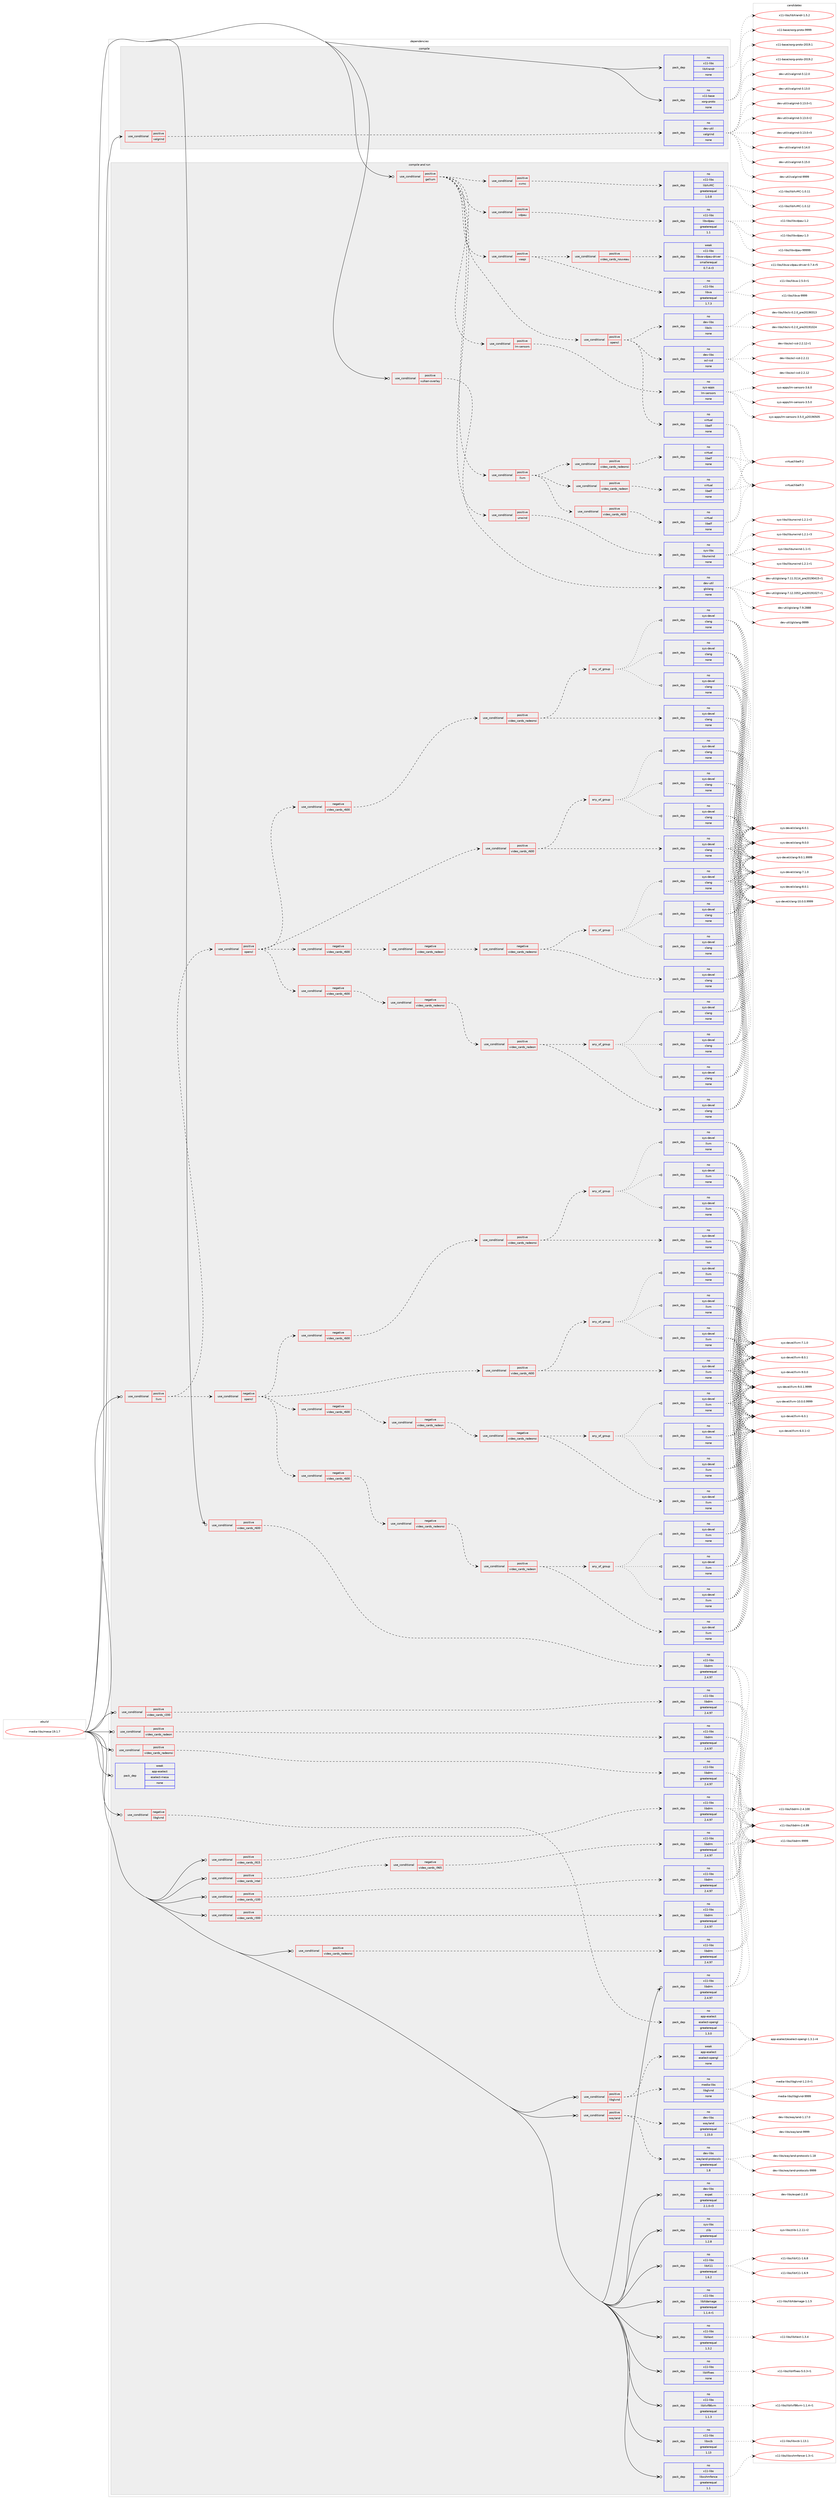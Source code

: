digraph prolog {

# *************
# Graph options
# *************

newrank=true;
concentrate=true;
compound=true;
graph [rankdir=LR,fontname=Helvetica,fontsize=10,ranksep=1.5];#, ranksep=2.5, nodesep=0.2];
edge  [arrowhead=vee];
node  [fontname=Helvetica,fontsize=10];

# **********
# The ebuild
# **********

subgraph cluster_leftcol {
color=gray;
label=<<i>ebuild</i>>;
id [label="media-libs/mesa-19.1.7", color=red, width=4, href="../media-libs/mesa-19.1.7.svg"];
}

# ****************
# The dependencies
# ****************

subgraph cluster_midcol {
color=gray;
label=<<i>dependencies</i>>;
subgraph cluster_compile {
fillcolor="#eeeeee";
style=filled;
label=<<i>compile</i>>;
subgraph cond191985 {
dependency789358 [label=<<TABLE BORDER="0" CELLBORDER="1" CELLSPACING="0" CELLPADDING="4"><TR><TD ROWSPAN="3" CELLPADDING="10">use_conditional</TD></TR><TR><TD>positive</TD></TR><TR><TD>valgrind</TD></TR></TABLE>>, shape=none, color=red];
subgraph pack583610 {
dependency789359 [label=<<TABLE BORDER="0" CELLBORDER="1" CELLSPACING="0" CELLPADDING="4" WIDTH="220"><TR><TD ROWSPAN="6" CELLPADDING="30">pack_dep</TD></TR><TR><TD WIDTH="110">no</TD></TR><TR><TD>dev-util</TD></TR><TR><TD>valgrind</TD></TR><TR><TD>none</TD></TR><TR><TD></TD></TR></TABLE>>, shape=none, color=blue];
}
dependency789358:e -> dependency789359:w [weight=20,style="dashed",arrowhead="vee"];
}
id:e -> dependency789358:w [weight=20,style="solid",arrowhead="vee"];
subgraph pack583611 {
dependency789360 [label=<<TABLE BORDER="0" CELLBORDER="1" CELLSPACING="0" CELLPADDING="4" WIDTH="220"><TR><TD ROWSPAN="6" CELLPADDING="30">pack_dep</TD></TR><TR><TD WIDTH="110">no</TD></TR><TR><TD>x11-base</TD></TR><TR><TD>xorg-proto</TD></TR><TR><TD>none</TD></TR><TR><TD></TD></TR></TABLE>>, shape=none, color=blue];
}
id:e -> dependency789360:w [weight=20,style="solid",arrowhead="vee"];
subgraph pack583612 {
dependency789361 [label=<<TABLE BORDER="0" CELLBORDER="1" CELLSPACING="0" CELLPADDING="4" WIDTH="220"><TR><TD ROWSPAN="6" CELLPADDING="30">pack_dep</TD></TR><TR><TD WIDTH="110">no</TD></TR><TR><TD>x11-libs</TD></TR><TR><TD>libXrandr</TD></TR><TR><TD>none</TD></TR><TR><TD></TD></TR></TABLE>>, shape=none, color=blue];
}
id:e -> dependency789361:w [weight=20,style="solid",arrowhead="vee"];
}
subgraph cluster_compileandrun {
fillcolor="#eeeeee";
style=filled;
label=<<i>compile and run</i>>;
subgraph cond191986 {
dependency789362 [label=<<TABLE BORDER="0" CELLBORDER="1" CELLSPACING="0" CELLPADDING="4"><TR><TD ROWSPAN="3" CELLPADDING="10">use_conditional</TD></TR><TR><TD>negative</TD></TR><TR><TD>libglvnd</TD></TR></TABLE>>, shape=none, color=red];
subgraph pack583613 {
dependency789363 [label=<<TABLE BORDER="0" CELLBORDER="1" CELLSPACING="0" CELLPADDING="4" WIDTH="220"><TR><TD ROWSPAN="6" CELLPADDING="30">pack_dep</TD></TR><TR><TD WIDTH="110">no</TD></TR><TR><TD>app-eselect</TD></TR><TR><TD>eselect-opengl</TD></TR><TR><TD>greaterequal</TD></TR><TR><TD>1.3.0</TD></TR></TABLE>>, shape=none, color=blue];
}
dependency789362:e -> dependency789363:w [weight=20,style="dashed",arrowhead="vee"];
}
id:e -> dependency789362:w [weight=20,style="solid",arrowhead="odotvee"];
subgraph cond191987 {
dependency789364 [label=<<TABLE BORDER="0" CELLBORDER="1" CELLSPACING="0" CELLPADDING="4"><TR><TD ROWSPAN="3" CELLPADDING="10">use_conditional</TD></TR><TR><TD>positive</TD></TR><TR><TD>gallium</TD></TR></TABLE>>, shape=none, color=red];
subgraph cond191988 {
dependency789365 [label=<<TABLE BORDER="0" CELLBORDER="1" CELLSPACING="0" CELLPADDING="4"><TR><TD ROWSPAN="3" CELLPADDING="10">use_conditional</TD></TR><TR><TD>positive</TD></TR><TR><TD>unwind</TD></TR></TABLE>>, shape=none, color=red];
subgraph pack583614 {
dependency789366 [label=<<TABLE BORDER="0" CELLBORDER="1" CELLSPACING="0" CELLPADDING="4" WIDTH="220"><TR><TD ROWSPAN="6" CELLPADDING="30">pack_dep</TD></TR><TR><TD WIDTH="110">no</TD></TR><TR><TD>sys-libs</TD></TR><TR><TD>libunwind</TD></TR><TR><TD>none</TD></TR><TR><TD></TD></TR></TABLE>>, shape=none, color=blue];
}
dependency789365:e -> dependency789366:w [weight=20,style="dashed",arrowhead="vee"];
}
dependency789364:e -> dependency789365:w [weight=20,style="dashed",arrowhead="vee"];
subgraph cond191989 {
dependency789367 [label=<<TABLE BORDER="0" CELLBORDER="1" CELLSPACING="0" CELLPADDING="4"><TR><TD ROWSPAN="3" CELLPADDING="10">use_conditional</TD></TR><TR><TD>positive</TD></TR><TR><TD>llvm</TD></TR></TABLE>>, shape=none, color=red];
subgraph cond191990 {
dependency789368 [label=<<TABLE BORDER="0" CELLBORDER="1" CELLSPACING="0" CELLPADDING="4"><TR><TD ROWSPAN="3" CELLPADDING="10">use_conditional</TD></TR><TR><TD>positive</TD></TR><TR><TD>video_cards_radeonsi</TD></TR></TABLE>>, shape=none, color=red];
subgraph pack583615 {
dependency789369 [label=<<TABLE BORDER="0" CELLBORDER="1" CELLSPACING="0" CELLPADDING="4" WIDTH="220"><TR><TD ROWSPAN="6" CELLPADDING="30">pack_dep</TD></TR><TR><TD WIDTH="110">no</TD></TR><TR><TD>virtual</TD></TR><TR><TD>libelf</TD></TR><TR><TD>none</TD></TR><TR><TD></TD></TR></TABLE>>, shape=none, color=blue];
}
dependency789368:e -> dependency789369:w [weight=20,style="dashed",arrowhead="vee"];
}
dependency789367:e -> dependency789368:w [weight=20,style="dashed",arrowhead="vee"];
subgraph cond191991 {
dependency789370 [label=<<TABLE BORDER="0" CELLBORDER="1" CELLSPACING="0" CELLPADDING="4"><TR><TD ROWSPAN="3" CELLPADDING="10">use_conditional</TD></TR><TR><TD>positive</TD></TR><TR><TD>video_cards_r600</TD></TR></TABLE>>, shape=none, color=red];
subgraph pack583616 {
dependency789371 [label=<<TABLE BORDER="0" CELLBORDER="1" CELLSPACING="0" CELLPADDING="4" WIDTH="220"><TR><TD ROWSPAN="6" CELLPADDING="30">pack_dep</TD></TR><TR><TD WIDTH="110">no</TD></TR><TR><TD>virtual</TD></TR><TR><TD>libelf</TD></TR><TR><TD>none</TD></TR><TR><TD></TD></TR></TABLE>>, shape=none, color=blue];
}
dependency789370:e -> dependency789371:w [weight=20,style="dashed",arrowhead="vee"];
}
dependency789367:e -> dependency789370:w [weight=20,style="dashed",arrowhead="vee"];
subgraph cond191992 {
dependency789372 [label=<<TABLE BORDER="0" CELLBORDER="1" CELLSPACING="0" CELLPADDING="4"><TR><TD ROWSPAN="3" CELLPADDING="10">use_conditional</TD></TR><TR><TD>positive</TD></TR><TR><TD>video_cards_radeon</TD></TR></TABLE>>, shape=none, color=red];
subgraph pack583617 {
dependency789373 [label=<<TABLE BORDER="0" CELLBORDER="1" CELLSPACING="0" CELLPADDING="4" WIDTH="220"><TR><TD ROWSPAN="6" CELLPADDING="30">pack_dep</TD></TR><TR><TD WIDTH="110">no</TD></TR><TR><TD>virtual</TD></TR><TR><TD>libelf</TD></TR><TR><TD>none</TD></TR><TR><TD></TD></TR></TABLE>>, shape=none, color=blue];
}
dependency789372:e -> dependency789373:w [weight=20,style="dashed",arrowhead="vee"];
}
dependency789367:e -> dependency789372:w [weight=20,style="dashed",arrowhead="vee"];
}
dependency789364:e -> dependency789367:w [weight=20,style="dashed",arrowhead="vee"];
subgraph cond191993 {
dependency789374 [label=<<TABLE BORDER="0" CELLBORDER="1" CELLSPACING="0" CELLPADDING="4"><TR><TD ROWSPAN="3" CELLPADDING="10">use_conditional</TD></TR><TR><TD>positive</TD></TR><TR><TD>lm-sensors</TD></TR></TABLE>>, shape=none, color=red];
subgraph pack583618 {
dependency789375 [label=<<TABLE BORDER="0" CELLBORDER="1" CELLSPACING="0" CELLPADDING="4" WIDTH="220"><TR><TD ROWSPAN="6" CELLPADDING="30">pack_dep</TD></TR><TR><TD WIDTH="110">no</TD></TR><TR><TD>sys-apps</TD></TR><TR><TD>lm-sensors</TD></TR><TR><TD>none</TD></TR><TR><TD></TD></TR></TABLE>>, shape=none, color=blue];
}
dependency789374:e -> dependency789375:w [weight=20,style="dashed",arrowhead="vee"];
}
dependency789364:e -> dependency789374:w [weight=20,style="dashed",arrowhead="vee"];
subgraph cond191994 {
dependency789376 [label=<<TABLE BORDER="0" CELLBORDER="1" CELLSPACING="0" CELLPADDING="4"><TR><TD ROWSPAN="3" CELLPADDING="10">use_conditional</TD></TR><TR><TD>positive</TD></TR><TR><TD>opencl</TD></TR></TABLE>>, shape=none, color=red];
subgraph pack583619 {
dependency789377 [label=<<TABLE BORDER="0" CELLBORDER="1" CELLSPACING="0" CELLPADDING="4" WIDTH="220"><TR><TD ROWSPAN="6" CELLPADDING="30">pack_dep</TD></TR><TR><TD WIDTH="110">no</TD></TR><TR><TD>dev-libs</TD></TR><TR><TD>ocl-icd</TD></TR><TR><TD>none</TD></TR><TR><TD></TD></TR></TABLE>>, shape=none, color=blue];
}
dependency789376:e -> dependency789377:w [weight=20,style="dashed",arrowhead="vee"];
subgraph pack583620 {
dependency789378 [label=<<TABLE BORDER="0" CELLBORDER="1" CELLSPACING="0" CELLPADDING="4" WIDTH="220"><TR><TD ROWSPAN="6" CELLPADDING="30">pack_dep</TD></TR><TR><TD WIDTH="110">no</TD></TR><TR><TD>dev-libs</TD></TR><TR><TD>libclc</TD></TR><TR><TD>none</TD></TR><TR><TD></TD></TR></TABLE>>, shape=none, color=blue];
}
dependency789376:e -> dependency789378:w [weight=20,style="dashed",arrowhead="vee"];
subgraph pack583621 {
dependency789379 [label=<<TABLE BORDER="0" CELLBORDER="1" CELLSPACING="0" CELLPADDING="4" WIDTH="220"><TR><TD ROWSPAN="6" CELLPADDING="30">pack_dep</TD></TR><TR><TD WIDTH="110">no</TD></TR><TR><TD>virtual</TD></TR><TR><TD>libelf</TD></TR><TR><TD>none</TD></TR><TR><TD></TD></TR></TABLE>>, shape=none, color=blue];
}
dependency789376:e -> dependency789379:w [weight=20,style="dashed",arrowhead="vee"];
}
dependency789364:e -> dependency789376:w [weight=20,style="dashed",arrowhead="vee"];
subgraph cond191995 {
dependency789380 [label=<<TABLE BORDER="0" CELLBORDER="1" CELLSPACING="0" CELLPADDING="4"><TR><TD ROWSPAN="3" CELLPADDING="10">use_conditional</TD></TR><TR><TD>positive</TD></TR><TR><TD>vaapi</TD></TR></TABLE>>, shape=none, color=red];
subgraph pack583622 {
dependency789381 [label=<<TABLE BORDER="0" CELLBORDER="1" CELLSPACING="0" CELLPADDING="4" WIDTH="220"><TR><TD ROWSPAN="6" CELLPADDING="30">pack_dep</TD></TR><TR><TD WIDTH="110">no</TD></TR><TR><TD>x11-libs</TD></TR><TR><TD>libva</TD></TR><TR><TD>greaterequal</TD></TR><TR><TD>1.7.3</TD></TR></TABLE>>, shape=none, color=blue];
}
dependency789380:e -> dependency789381:w [weight=20,style="dashed",arrowhead="vee"];
subgraph cond191996 {
dependency789382 [label=<<TABLE BORDER="0" CELLBORDER="1" CELLSPACING="0" CELLPADDING="4"><TR><TD ROWSPAN="3" CELLPADDING="10">use_conditional</TD></TR><TR><TD>positive</TD></TR><TR><TD>video_cards_nouveau</TD></TR></TABLE>>, shape=none, color=red];
subgraph pack583623 {
dependency789383 [label=<<TABLE BORDER="0" CELLBORDER="1" CELLSPACING="0" CELLPADDING="4" WIDTH="220"><TR><TD ROWSPAN="6" CELLPADDING="30">pack_dep</TD></TR><TR><TD WIDTH="110">weak</TD></TR><TR><TD>x11-libs</TD></TR><TR><TD>libva-vdpau-driver</TD></TR><TR><TD>smallerequal</TD></TR><TR><TD>0.7.4-r3</TD></TR></TABLE>>, shape=none, color=blue];
}
dependency789382:e -> dependency789383:w [weight=20,style="dashed",arrowhead="vee"];
}
dependency789380:e -> dependency789382:w [weight=20,style="dashed",arrowhead="vee"];
}
dependency789364:e -> dependency789380:w [weight=20,style="dashed",arrowhead="vee"];
subgraph cond191997 {
dependency789384 [label=<<TABLE BORDER="0" CELLBORDER="1" CELLSPACING="0" CELLPADDING="4"><TR><TD ROWSPAN="3" CELLPADDING="10">use_conditional</TD></TR><TR><TD>positive</TD></TR><TR><TD>vdpau</TD></TR></TABLE>>, shape=none, color=red];
subgraph pack583624 {
dependency789385 [label=<<TABLE BORDER="0" CELLBORDER="1" CELLSPACING="0" CELLPADDING="4" WIDTH="220"><TR><TD ROWSPAN="6" CELLPADDING="30">pack_dep</TD></TR><TR><TD WIDTH="110">no</TD></TR><TR><TD>x11-libs</TD></TR><TR><TD>libvdpau</TD></TR><TR><TD>greaterequal</TD></TR><TR><TD>1.1</TD></TR></TABLE>>, shape=none, color=blue];
}
dependency789384:e -> dependency789385:w [weight=20,style="dashed",arrowhead="vee"];
}
dependency789364:e -> dependency789384:w [weight=20,style="dashed",arrowhead="vee"];
subgraph cond191998 {
dependency789386 [label=<<TABLE BORDER="0" CELLBORDER="1" CELLSPACING="0" CELLPADDING="4"><TR><TD ROWSPAN="3" CELLPADDING="10">use_conditional</TD></TR><TR><TD>positive</TD></TR><TR><TD>xvmc</TD></TR></TABLE>>, shape=none, color=red];
subgraph pack583625 {
dependency789387 [label=<<TABLE BORDER="0" CELLBORDER="1" CELLSPACING="0" CELLPADDING="4" WIDTH="220"><TR><TD ROWSPAN="6" CELLPADDING="30">pack_dep</TD></TR><TR><TD WIDTH="110">no</TD></TR><TR><TD>x11-libs</TD></TR><TR><TD>libXvMC</TD></TR><TR><TD>greaterequal</TD></TR><TR><TD>1.0.8</TD></TR></TABLE>>, shape=none, color=blue];
}
dependency789386:e -> dependency789387:w [weight=20,style="dashed",arrowhead="vee"];
}
dependency789364:e -> dependency789386:w [weight=20,style="dashed",arrowhead="vee"];
}
id:e -> dependency789364:w [weight=20,style="solid",arrowhead="odotvee"];
subgraph cond191999 {
dependency789388 [label=<<TABLE BORDER="0" CELLBORDER="1" CELLSPACING="0" CELLPADDING="4"><TR><TD ROWSPAN="3" CELLPADDING="10">use_conditional</TD></TR><TR><TD>positive</TD></TR><TR><TD>libglvnd</TD></TR></TABLE>>, shape=none, color=red];
subgraph pack583626 {
dependency789389 [label=<<TABLE BORDER="0" CELLBORDER="1" CELLSPACING="0" CELLPADDING="4" WIDTH="220"><TR><TD ROWSPAN="6" CELLPADDING="30">pack_dep</TD></TR><TR><TD WIDTH="110">no</TD></TR><TR><TD>media-libs</TD></TR><TR><TD>libglvnd</TD></TR><TR><TD>none</TD></TR><TR><TD></TD></TR></TABLE>>, shape=none, color=blue];
}
dependency789388:e -> dependency789389:w [weight=20,style="dashed",arrowhead="vee"];
subgraph pack583627 {
dependency789390 [label=<<TABLE BORDER="0" CELLBORDER="1" CELLSPACING="0" CELLPADDING="4" WIDTH="220"><TR><TD ROWSPAN="6" CELLPADDING="30">pack_dep</TD></TR><TR><TD WIDTH="110">weak</TD></TR><TR><TD>app-eselect</TD></TR><TR><TD>eselect-opengl</TD></TR><TR><TD>none</TD></TR><TR><TD></TD></TR></TABLE>>, shape=none, color=blue];
}
dependency789388:e -> dependency789390:w [weight=20,style="dashed",arrowhead="vee"];
}
id:e -> dependency789388:w [weight=20,style="solid",arrowhead="odotvee"];
subgraph cond192000 {
dependency789391 [label=<<TABLE BORDER="0" CELLBORDER="1" CELLSPACING="0" CELLPADDING="4"><TR><TD ROWSPAN="3" CELLPADDING="10">use_conditional</TD></TR><TR><TD>positive</TD></TR><TR><TD>llvm</TD></TR></TABLE>>, shape=none, color=red];
subgraph cond192001 {
dependency789392 [label=<<TABLE BORDER="0" CELLBORDER="1" CELLSPACING="0" CELLPADDING="4"><TR><TD ROWSPAN="3" CELLPADDING="10">use_conditional</TD></TR><TR><TD>positive</TD></TR><TR><TD>opencl</TD></TR></TABLE>>, shape=none, color=red];
subgraph cond192002 {
dependency789393 [label=<<TABLE BORDER="0" CELLBORDER="1" CELLSPACING="0" CELLPADDING="4"><TR><TD ROWSPAN="3" CELLPADDING="10">use_conditional</TD></TR><TR><TD>positive</TD></TR><TR><TD>video_cards_r600</TD></TR></TABLE>>, shape=none, color=red];
subgraph any13327 {
dependency789394 [label=<<TABLE BORDER="0" CELLBORDER="1" CELLSPACING="0" CELLPADDING="4"><TR><TD CELLPADDING="10">any_of_group</TD></TR></TABLE>>, shape=none, color=red];subgraph pack583628 {
dependency789395 [label=<<TABLE BORDER="0" CELLBORDER="1" CELLSPACING="0" CELLPADDING="4" WIDTH="220"><TR><TD ROWSPAN="6" CELLPADDING="30">pack_dep</TD></TR><TR><TD WIDTH="110">no</TD></TR><TR><TD>sys-devel</TD></TR><TR><TD>clang</TD></TR><TR><TD>none</TD></TR><TR><TD></TD></TR></TABLE>>, shape=none, color=blue];
}
dependency789394:e -> dependency789395:w [weight=20,style="dotted",arrowhead="oinv"];
subgraph pack583629 {
dependency789396 [label=<<TABLE BORDER="0" CELLBORDER="1" CELLSPACING="0" CELLPADDING="4" WIDTH="220"><TR><TD ROWSPAN="6" CELLPADDING="30">pack_dep</TD></TR><TR><TD WIDTH="110">no</TD></TR><TR><TD>sys-devel</TD></TR><TR><TD>clang</TD></TR><TR><TD>none</TD></TR><TR><TD></TD></TR></TABLE>>, shape=none, color=blue];
}
dependency789394:e -> dependency789396:w [weight=20,style="dotted",arrowhead="oinv"];
subgraph pack583630 {
dependency789397 [label=<<TABLE BORDER="0" CELLBORDER="1" CELLSPACING="0" CELLPADDING="4" WIDTH="220"><TR><TD ROWSPAN="6" CELLPADDING="30">pack_dep</TD></TR><TR><TD WIDTH="110">no</TD></TR><TR><TD>sys-devel</TD></TR><TR><TD>clang</TD></TR><TR><TD>none</TD></TR><TR><TD></TD></TR></TABLE>>, shape=none, color=blue];
}
dependency789394:e -> dependency789397:w [weight=20,style="dotted",arrowhead="oinv"];
}
dependency789393:e -> dependency789394:w [weight=20,style="dashed",arrowhead="vee"];
subgraph pack583631 {
dependency789398 [label=<<TABLE BORDER="0" CELLBORDER="1" CELLSPACING="0" CELLPADDING="4" WIDTH="220"><TR><TD ROWSPAN="6" CELLPADDING="30">pack_dep</TD></TR><TR><TD WIDTH="110">no</TD></TR><TR><TD>sys-devel</TD></TR><TR><TD>clang</TD></TR><TR><TD>none</TD></TR><TR><TD></TD></TR></TABLE>>, shape=none, color=blue];
}
dependency789393:e -> dependency789398:w [weight=20,style="dashed",arrowhead="vee"];
}
dependency789392:e -> dependency789393:w [weight=20,style="dashed",arrowhead="vee"];
subgraph cond192003 {
dependency789399 [label=<<TABLE BORDER="0" CELLBORDER="1" CELLSPACING="0" CELLPADDING="4"><TR><TD ROWSPAN="3" CELLPADDING="10">use_conditional</TD></TR><TR><TD>negative</TD></TR><TR><TD>video_cards_r600</TD></TR></TABLE>>, shape=none, color=red];
subgraph cond192004 {
dependency789400 [label=<<TABLE BORDER="0" CELLBORDER="1" CELLSPACING="0" CELLPADDING="4"><TR><TD ROWSPAN="3" CELLPADDING="10">use_conditional</TD></TR><TR><TD>positive</TD></TR><TR><TD>video_cards_radeonsi</TD></TR></TABLE>>, shape=none, color=red];
subgraph any13328 {
dependency789401 [label=<<TABLE BORDER="0" CELLBORDER="1" CELLSPACING="0" CELLPADDING="4"><TR><TD CELLPADDING="10">any_of_group</TD></TR></TABLE>>, shape=none, color=red];subgraph pack583632 {
dependency789402 [label=<<TABLE BORDER="0" CELLBORDER="1" CELLSPACING="0" CELLPADDING="4" WIDTH="220"><TR><TD ROWSPAN="6" CELLPADDING="30">pack_dep</TD></TR><TR><TD WIDTH="110">no</TD></TR><TR><TD>sys-devel</TD></TR><TR><TD>clang</TD></TR><TR><TD>none</TD></TR><TR><TD></TD></TR></TABLE>>, shape=none, color=blue];
}
dependency789401:e -> dependency789402:w [weight=20,style="dotted",arrowhead="oinv"];
subgraph pack583633 {
dependency789403 [label=<<TABLE BORDER="0" CELLBORDER="1" CELLSPACING="0" CELLPADDING="4" WIDTH="220"><TR><TD ROWSPAN="6" CELLPADDING="30">pack_dep</TD></TR><TR><TD WIDTH="110">no</TD></TR><TR><TD>sys-devel</TD></TR><TR><TD>clang</TD></TR><TR><TD>none</TD></TR><TR><TD></TD></TR></TABLE>>, shape=none, color=blue];
}
dependency789401:e -> dependency789403:w [weight=20,style="dotted",arrowhead="oinv"];
subgraph pack583634 {
dependency789404 [label=<<TABLE BORDER="0" CELLBORDER="1" CELLSPACING="0" CELLPADDING="4" WIDTH="220"><TR><TD ROWSPAN="6" CELLPADDING="30">pack_dep</TD></TR><TR><TD WIDTH="110">no</TD></TR><TR><TD>sys-devel</TD></TR><TR><TD>clang</TD></TR><TR><TD>none</TD></TR><TR><TD></TD></TR></TABLE>>, shape=none, color=blue];
}
dependency789401:e -> dependency789404:w [weight=20,style="dotted",arrowhead="oinv"];
}
dependency789400:e -> dependency789401:w [weight=20,style="dashed",arrowhead="vee"];
subgraph pack583635 {
dependency789405 [label=<<TABLE BORDER="0" CELLBORDER="1" CELLSPACING="0" CELLPADDING="4" WIDTH="220"><TR><TD ROWSPAN="6" CELLPADDING="30">pack_dep</TD></TR><TR><TD WIDTH="110">no</TD></TR><TR><TD>sys-devel</TD></TR><TR><TD>clang</TD></TR><TR><TD>none</TD></TR><TR><TD></TD></TR></TABLE>>, shape=none, color=blue];
}
dependency789400:e -> dependency789405:w [weight=20,style="dashed",arrowhead="vee"];
}
dependency789399:e -> dependency789400:w [weight=20,style="dashed",arrowhead="vee"];
}
dependency789392:e -> dependency789399:w [weight=20,style="dashed",arrowhead="vee"];
subgraph cond192005 {
dependency789406 [label=<<TABLE BORDER="0" CELLBORDER="1" CELLSPACING="0" CELLPADDING="4"><TR><TD ROWSPAN="3" CELLPADDING="10">use_conditional</TD></TR><TR><TD>negative</TD></TR><TR><TD>video_cards_r600</TD></TR></TABLE>>, shape=none, color=red];
subgraph cond192006 {
dependency789407 [label=<<TABLE BORDER="0" CELLBORDER="1" CELLSPACING="0" CELLPADDING="4"><TR><TD ROWSPAN="3" CELLPADDING="10">use_conditional</TD></TR><TR><TD>negative</TD></TR><TR><TD>video_cards_radeonsi</TD></TR></TABLE>>, shape=none, color=red];
subgraph cond192007 {
dependency789408 [label=<<TABLE BORDER="0" CELLBORDER="1" CELLSPACING="0" CELLPADDING="4"><TR><TD ROWSPAN="3" CELLPADDING="10">use_conditional</TD></TR><TR><TD>positive</TD></TR><TR><TD>video_cards_radeon</TD></TR></TABLE>>, shape=none, color=red];
subgraph any13329 {
dependency789409 [label=<<TABLE BORDER="0" CELLBORDER="1" CELLSPACING="0" CELLPADDING="4"><TR><TD CELLPADDING="10">any_of_group</TD></TR></TABLE>>, shape=none, color=red];subgraph pack583636 {
dependency789410 [label=<<TABLE BORDER="0" CELLBORDER="1" CELLSPACING="0" CELLPADDING="4" WIDTH="220"><TR><TD ROWSPAN="6" CELLPADDING="30">pack_dep</TD></TR><TR><TD WIDTH="110">no</TD></TR><TR><TD>sys-devel</TD></TR><TR><TD>clang</TD></TR><TR><TD>none</TD></TR><TR><TD></TD></TR></TABLE>>, shape=none, color=blue];
}
dependency789409:e -> dependency789410:w [weight=20,style="dotted",arrowhead="oinv"];
subgraph pack583637 {
dependency789411 [label=<<TABLE BORDER="0" CELLBORDER="1" CELLSPACING="0" CELLPADDING="4" WIDTH="220"><TR><TD ROWSPAN="6" CELLPADDING="30">pack_dep</TD></TR><TR><TD WIDTH="110">no</TD></TR><TR><TD>sys-devel</TD></TR><TR><TD>clang</TD></TR><TR><TD>none</TD></TR><TR><TD></TD></TR></TABLE>>, shape=none, color=blue];
}
dependency789409:e -> dependency789411:w [weight=20,style="dotted",arrowhead="oinv"];
subgraph pack583638 {
dependency789412 [label=<<TABLE BORDER="0" CELLBORDER="1" CELLSPACING="0" CELLPADDING="4" WIDTH="220"><TR><TD ROWSPAN="6" CELLPADDING="30">pack_dep</TD></TR><TR><TD WIDTH="110">no</TD></TR><TR><TD>sys-devel</TD></TR><TR><TD>clang</TD></TR><TR><TD>none</TD></TR><TR><TD></TD></TR></TABLE>>, shape=none, color=blue];
}
dependency789409:e -> dependency789412:w [weight=20,style="dotted",arrowhead="oinv"];
}
dependency789408:e -> dependency789409:w [weight=20,style="dashed",arrowhead="vee"];
subgraph pack583639 {
dependency789413 [label=<<TABLE BORDER="0" CELLBORDER="1" CELLSPACING="0" CELLPADDING="4" WIDTH="220"><TR><TD ROWSPAN="6" CELLPADDING="30">pack_dep</TD></TR><TR><TD WIDTH="110">no</TD></TR><TR><TD>sys-devel</TD></TR><TR><TD>clang</TD></TR><TR><TD>none</TD></TR><TR><TD></TD></TR></TABLE>>, shape=none, color=blue];
}
dependency789408:e -> dependency789413:w [weight=20,style="dashed",arrowhead="vee"];
}
dependency789407:e -> dependency789408:w [weight=20,style="dashed",arrowhead="vee"];
}
dependency789406:e -> dependency789407:w [weight=20,style="dashed",arrowhead="vee"];
}
dependency789392:e -> dependency789406:w [weight=20,style="dashed",arrowhead="vee"];
subgraph cond192008 {
dependency789414 [label=<<TABLE BORDER="0" CELLBORDER="1" CELLSPACING="0" CELLPADDING="4"><TR><TD ROWSPAN="3" CELLPADDING="10">use_conditional</TD></TR><TR><TD>negative</TD></TR><TR><TD>video_cards_r600</TD></TR></TABLE>>, shape=none, color=red];
subgraph cond192009 {
dependency789415 [label=<<TABLE BORDER="0" CELLBORDER="1" CELLSPACING="0" CELLPADDING="4"><TR><TD ROWSPAN="3" CELLPADDING="10">use_conditional</TD></TR><TR><TD>negative</TD></TR><TR><TD>video_cards_radeon</TD></TR></TABLE>>, shape=none, color=red];
subgraph cond192010 {
dependency789416 [label=<<TABLE BORDER="0" CELLBORDER="1" CELLSPACING="0" CELLPADDING="4"><TR><TD ROWSPAN="3" CELLPADDING="10">use_conditional</TD></TR><TR><TD>negative</TD></TR><TR><TD>video_cards_radeonsi</TD></TR></TABLE>>, shape=none, color=red];
subgraph any13330 {
dependency789417 [label=<<TABLE BORDER="0" CELLBORDER="1" CELLSPACING="0" CELLPADDING="4"><TR><TD CELLPADDING="10">any_of_group</TD></TR></TABLE>>, shape=none, color=red];subgraph pack583640 {
dependency789418 [label=<<TABLE BORDER="0" CELLBORDER="1" CELLSPACING="0" CELLPADDING="4" WIDTH="220"><TR><TD ROWSPAN="6" CELLPADDING="30">pack_dep</TD></TR><TR><TD WIDTH="110">no</TD></TR><TR><TD>sys-devel</TD></TR><TR><TD>clang</TD></TR><TR><TD>none</TD></TR><TR><TD></TD></TR></TABLE>>, shape=none, color=blue];
}
dependency789417:e -> dependency789418:w [weight=20,style="dotted",arrowhead="oinv"];
subgraph pack583641 {
dependency789419 [label=<<TABLE BORDER="0" CELLBORDER="1" CELLSPACING="0" CELLPADDING="4" WIDTH="220"><TR><TD ROWSPAN="6" CELLPADDING="30">pack_dep</TD></TR><TR><TD WIDTH="110">no</TD></TR><TR><TD>sys-devel</TD></TR><TR><TD>clang</TD></TR><TR><TD>none</TD></TR><TR><TD></TD></TR></TABLE>>, shape=none, color=blue];
}
dependency789417:e -> dependency789419:w [weight=20,style="dotted",arrowhead="oinv"];
subgraph pack583642 {
dependency789420 [label=<<TABLE BORDER="0" CELLBORDER="1" CELLSPACING="0" CELLPADDING="4" WIDTH="220"><TR><TD ROWSPAN="6" CELLPADDING="30">pack_dep</TD></TR><TR><TD WIDTH="110">no</TD></TR><TR><TD>sys-devel</TD></TR><TR><TD>clang</TD></TR><TR><TD>none</TD></TR><TR><TD></TD></TR></TABLE>>, shape=none, color=blue];
}
dependency789417:e -> dependency789420:w [weight=20,style="dotted",arrowhead="oinv"];
}
dependency789416:e -> dependency789417:w [weight=20,style="dashed",arrowhead="vee"];
subgraph pack583643 {
dependency789421 [label=<<TABLE BORDER="0" CELLBORDER="1" CELLSPACING="0" CELLPADDING="4" WIDTH="220"><TR><TD ROWSPAN="6" CELLPADDING="30">pack_dep</TD></TR><TR><TD WIDTH="110">no</TD></TR><TR><TD>sys-devel</TD></TR><TR><TD>clang</TD></TR><TR><TD>none</TD></TR><TR><TD></TD></TR></TABLE>>, shape=none, color=blue];
}
dependency789416:e -> dependency789421:w [weight=20,style="dashed",arrowhead="vee"];
}
dependency789415:e -> dependency789416:w [weight=20,style="dashed",arrowhead="vee"];
}
dependency789414:e -> dependency789415:w [weight=20,style="dashed",arrowhead="vee"];
}
dependency789392:e -> dependency789414:w [weight=20,style="dashed",arrowhead="vee"];
}
dependency789391:e -> dependency789392:w [weight=20,style="dashed",arrowhead="vee"];
subgraph cond192011 {
dependency789422 [label=<<TABLE BORDER="0" CELLBORDER="1" CELLSPACING="0" CELLPADDING="4"><TR><TD ROWSPAN="3" CELLPADDING="10">use_conditional</TD></TR><TR><TD>negative</TD></TR><TR><TD>opencl</TD></TR></TABLE>>, shape=none, color=red];
subgraph cond192012 {
dependency789423 [label=<<TABLE BORDER="0" CELLBORDER="1" CELLSPACING="0" CELLPADDING="4"><TR><TD ROWSPAN="3" CELLPADDING="10">use_conditional</TD></TR><TR><TD>positive</TD></TR><TR><TD>video_cards_r600</TD></TR></TABLE>>, shape=none, color=red];
subgraph any13331 {
dependency789424 [label=<<TABLE BORDER="0" CELLBORDER="1" CELLSPACING="0" CELLPADDING="4"><TR><TD CELLPADDING="10">any_of_group</TD></TR></TABLE>>, shape=none, color=red];subgraph pack583644 {
dependency789425 [label=<<TABLE BORDER="0" CELLBORDER="1" CELLSPACING="0" CELLPADDING="4" WIDTH="220"><TR><TD ROWSPAN="6" CELLPADDING="30">pack_dep</TD></TR><TR><TD WIDTH="110">no</TD></TR><TR><TD>sys-devel</TD></TR><TR><TD>llvm</TD></TR><TR><TD>none</TD></TR><TR><TD></TD></TR></TABLE>>, shape=none, color=blue];
}
dependency789424:e -> dependency789425:w [weight=20,style="dotted",arrowhead="oinv"];
subgraph pack583645 {
dependency789426 [label=<<TABLE BORDER="0" CELLBORDER="1" CELLSPACING="0" CELLPADDING="4" WIDTH="220"><TR><TD ROWSPAN="6" CELLPADDING="30">pack_dep</TD></TR><TR><TD WIDTH="110">no</TD></TR><TR><TD>sys-devel</TD></TR><TR><TD>llvm</TD></TR><TR><TD>none</TD></TR><TR><TD></TD></TR></TABLE>>, shape=none, color=blue];
}
dependency789424:e -> dependency789426:w [weight=20,style="dotted",arrowhead="oinv"];
subgraph pack583646 {
dependency789427 [label=<<TABLE BORDER="0" CELLBORDER="1" CELLSPACING="0" CELLPADDING="4" WIDTH="220"><TR><TD ROWSPAN="6" CELLPADDING="30">pack_dep</TD></TR><TR><TD WIDTH="110">no</TD></TR><TR><TD>sys-devel</TD></TR><TR><TD>llvm</TD></TR><TR><TD>none</TD></TR><TR><TD></TD></TR></TABLE>>, shape=none, color=blue];
}
dependency789424:e -> dependency789427:w [weight=20,style="dotted",arrowhead="oinv"];
}
dependency789423:e -> dependency789424:w [weight=20,style="dashed",arrowhead="vee"];
subgraph pack583647 {
dependency789428 [label=<<TABLE BORDER="0" CELLBORDER="1" CELLSPACING="0" CELLPADDING="4" WIDTH="220"><TR><TD ROWSPAN="6" CELLPADDING="30">pack_dep</TD></TR><TR><TD WIDTH="110">no</TD></TR><TR><TD>sys-devel</TD></TR><TR><TD>llvm</TD></TR><TR><TD>none</TD></TR><TR><TD></TD></TR></TABLE>>, shape=none, color=blue];
}
dependency789423:e -> dependency789428:w [weight=20,style="dashed",arrowhead="vee"];
}
dependency789422:e -> dependency789423:w [weight=20,style="dashed",arrowhead="vee"];
subgraph cond192013 {
dependency789429 [label=<<TABLE BORDER="0" CELLBORDER="1" CELLSPACING="0" CELLPADDING="4"><TR><TD ROWSPAN="3" CELLPADDING="10">use_conditional</TD></TR><TR><TD>negative</TD></TR><TR><TD>video_cards_r600</TD></TR></TABLE>>, shape=none, color=red];
subgraph cond192014 {
dependency789430 [label=<<TABLE BORDER="0" CELLBORDER="1" CELLSPACING="0" CELLPADDING="4"><TR><TD ROWSPAN="3" CELLPADDING="10">use_conditional</TD></TR><TR><TD>positive</TD></TR><TR><TD>video_cards_radeonsi</TD></TR></TABLE>>, shape=none, color=red];
subgraph any13332 {
dependency789431 [label=<<TABLE BORDER="0" CELLBORDER="1" CELLSPACING="0" CELLPADDING="4"><TR><TD CELLPADDING="10">any_of_group</TD></TR></TABLE>>, shape=none, color=red];subgraph pack583648 {
dependency789432 [label=<<TABLE BORDER="0" CELLBORDER="1" CELLSPACING="0" CELLPADDING="4" WIDTH="220"><TR><TD ROWSPAN="6" CELLPADDING="30">pack_dep</TD></TR><TR><TD WIDTH="110">no</TD></TR><TR><TD>sys-devel</TD></TR><TR><TD>llvm</TD></TR><TR><TD>none</TD></TR><TR><TD></TD></TR></TABLE>>, shape=none, color=blue];
}
dependency789431:e -> dependency789432:w [weight=20,style="dotted",arrowhead="oinv"];
subgraph pack583649 {
dependency789433 [label=<<TABLE BORDER="0" CELLBORDER="1" CELLSPACING="0" CELLPADDING="4" WIDTH="220"><TR><TD ROWSPAN="6" CELLPADDING="30">pack_dep</TD></TR><TR><TD WIDTH="110">no</TD></TR><TR><TD>sys-devel</TD></TR><TR><TD>llvm</TD></TR><TR><TD>none</TD></TR><TR><TD></TD></TR></TABLE>>, shape=none, color=blue];
}
dependency789431:e -> dependency789433:w [weight=20,style="dotted",arrowhead="oinv"];
subgraph pack583650 {
dependency789434 [label=<<TABLE BORDER="0" CELLBORDER="1" CELLSPACING="0" CELLPADDING="4" WIDTH="220"><TR><TD ROWSPAN="6" CELLPADDING="30">pack_dep</TD></TR><TR><TD WIDTH="110">no</TD></TR><TR><TD>sys-devel</TD></TR><TR><TD>llvm</TD></TR><TR><TD>none</TD></TR><TR><TD></TD></TR></TABLE>>, shape=none, color=blue];
}
dependency789431:e -> dependency789434:w [weight=20,style="dotted",arrowhead="oinv"];
}
dependency789430:e -> dependency789431:w [weight=20,style="dashed",arrowhead="vee"];
subgraph pack583651 {
dependency789435 [label=<<TABLE BORDER="0" CELLBORDER="1" CELLSPACING="0" CELLPADDING="4" WIDTH="220"><TR><TD ROWSPAN="6" CELLPADDING="30">pack_dep</TD></TR><TR><TD WIDTH="110">no</TD></TR><TR><TD>sys-devel</TD></TR><TR><TD>llvm</TD></TR><TR><TD>none</TD></TR><TR><TD></TD></TR></TABLE>>, shape=none, color=blue];
}
dependency789430:e -> dependency789435:w [weight=20,style="dashed",arrowhead="vee"];
}
dependency789429:e -> dependency789430:w [weight=20,style="dashed",arrowhead="vee"];
}
dependency789422:e -> dependency789429:w [weight=20,style="dashed",arrowhead="vee"];
subgraph cond192015 {
dependency789436 [label=<<TABLE BORDER="0" CELLBORDER="1" CELLSPACING="0" CELLPADDING="4"><TR><TD ROWSPAN="3" CELLPADDING="10">use_conditional</TD></TR><TR><TD>negative</TD></TR><TR><TD>video_cards_r600</TD></TR></TABLE>>, shape=none, color=red];
subgraph cond192016 {
dependency789437 [label=<<TABLE BORDER="0" CELLBORDER="1" CELLSPACING="0" CELLPADDING="4"><TR><TD ROWSPAN="3" CELLPADDING="10">use_conditional</TD></TR><TR><TD>negative</TD></TR><TR><TD>video_cards_radeonsi</TD></TR></TABLE>>, shape=none, color=red];
subgraph cond192017 {
dependency789438 [label=<<TABLE BORDER="0" CELLBORDER="1" CELLSPACING="0" CELLPADDING="4"><TR><TD ROWSPAN="3" CELLPADDING="10">use_conditional</TD></TR><TR><TD>positive</TD></TR><TR><TD>video_cards_radeon</TD></TR></TABLE>>, shape=none, color=red];
subgraph any13333 {
dependency789439 [label=<<TABLE BORDER="0" CELLBORDER="1" CELLSPACING="0" CELLPADDING="4"><TR><TD CELLPADDING="10">any_of_group</TD></TR></TABLE>>, shape=none, color=red];subgraph pack583652 {
dependency789440 [label=<<TABLE BORDER="0" CELLBORDER="1" CELLSPACING="0" CELLPADDING="4" WIDTH="220"><TR><TD ROWSPAN="6" CELLPADDING="30">pack_dep</TD></TR><TR><TD WIDTH="110">no</TD></TR><TR><TD>sys-devel</TD></TR><TR><TD>llvm</TD></TR><TR><TD>none</TD></TR><TR><TD></TD></TR></TABLE>>, shape=none, color=blue];
}
dependency789439:e -> dependency789440:w [weight=20,style="dotted",arrowhead="oinv"];
subgraph pack583653 {
dependency789441 [label=<<TABLE BORDER="0" CELLBORDER="1" CELLSPACING="0" CELLPADDING="4" WIDTH="220"><TR><TD ROWSPAN="6" CELLPADDING="30">pack_dep</TD></TR><TR><TD WIDTH="110">no</TD></TR><TR><TD>sys-devel</TD></TR><TR><TD>llvm</TD></TR><TR><TD>none</TD></TR><TR><TD></TD></TR></TABLE>>, shape=none, color=blue];
}
dependency789439:e -> dependency789441:w [weight=20,style="dotted",arrowhead="oinv"];
subgraph pack583654 {
dependency789442 [label=<<TABLE BORDER="0" CELLBORDER="1" CELLSPACING="0" CELLPADDING="4" WIDTH="220"><TR><TD ROWSPAN="6" CELLPADDING="30">pack_dep</TD></TR><TR><TD WIDTH="110">no</TD></TR><TR><TD>sys-devel</TD></TR><TR><TD>llvm</TD></TR><TR><TD>none</TD></TR><TR><TD></TD></TR></TABLE>>, shape=none, color=blue];
}
dependency789439:e -> dependency789442:w [weight=20,style="dotted",arrowhead="oinv"];
}
dependency789438:e -> dependency789439:w [weight=20,style="dashed",arrowhead="vee"];
subgraph pack583655 {
dependency789443 [label=<<TABLE BORDER="0" CELLBORDER="1" CELLSPACING="0" CELLPADDING="4" WIDTH="220"><TR><TD ROWSPAN="6" CELLPADDING="30">pack_dep</TD></TR><TR><TD WIDTH="110">no</TD></TR><TR><TD>sys-devel</TD></TR><TR><TD>llvm</TD></TR><TR><TD>none</TD></TR><TR><TD></TD></TR></TABLE>>, shape=none, color=blue];
}
dependency789438:e -> dependency789443:w [weight=20,style="dashed",arrowhead="vee"];
}
dependency789437:e -> dependency789438:w [weight=20,style="dashed",arrowhead="vee"];
}
dependency789436:e -> dependency789437:w [weight=20,style="dashed",arrowhead="vee"];
}
dependency789422:e -> dependency789436:w [weight=20,style="dashed",arrowhead="vee"];
subgraph cond192018 {
dependency789444 [label=<<TABLE BORDER="0" CELLBORDER="1" CELLSPACING="0" CELLPADDING="4"><TR><TD ROWSPAN="3" CELLPADDING="10">use_conditional</TD></TR><TR><TD>negative</TD></TR><TR><TD>video_cards_r600</TD></TR></TABLE>>, shape=none, color=red];
subgraph cond192019 {
dependency789445 [label=<<TABLE BORDER="0" CELLBORDER="1" CELLSPACING="0" CELLPADDING="4"><TR><TD ROWSPAN="3" CELLPADDING="10">use_conditional</TD></TR><TR><TD>negative</TD></TR><TR><TD>video_cards_radeon</TD></TR></TABLE>>, shape=none, color=red];
subgraph cond192020 {
dependency789446 [label=<<TABLE BORDER="0" CELLBORDER="1" CELLSPACING="0" CELLPADDING="4"><TR><TD ROWSPAN="3" CELLPADDING="10">use_conditional</TD></TR><TR><TD>negative</TD></TR><TR><TD>video_cards_radeonsi</TD></TR></TABLE>>, shape=none, color=red];
subgraph any13334 {
dependency789447 [label=<<TABLE BORDER="0" CELLBORDER="1" CELLSPACING="0" CELLPADDING="4"><TR><TD CELLPADDING="10">any_of_group</TD></TR></TABLE>>, shape=none, color=red];subgraph pack583656 {
dependency789448 [label=<<TABLE BORDER="0" CELLBORDER="1" CELLSPACING="0" CELLPADDING="4" WIDTH="220"><TR><TD ROWSPAN="6" CELLPADDING="30">pack_dep</TD></TR><TR><TD WIDTH="110">no</TD></TR><TR><TD>sys-devel</TD></TR><TR><TD>llvm</TD></TR><TR><TD>none</TD></TR><TR><TD></TD></TR></TABLE>>, shape=none, color=blue];
}
dependency789447:e -> dependency789448:w [weight=20,style="dotted",arrowhead="oinv"];
subgraph pack583657 {
dependency789449 [label=<<TABLE BORDER="0" CELLBORDER="1" CELLSPACING="0" CELLPADDING="4" WIDTH="220"><TR><TD ROWSPAN="6" CELLPADDING="30">pack_dep</TD></TR><TR><TD WIDTH="110">no</TD></TR><TR><TD>sys-devel</TD></TR><TR><TD>llvm</TD></TR><TR><TD>none</TD></TR><TR><TD></TD></TR></TABLE>>, shape=none, color=blue];
}
dependency789447:e -> dependency789449:w [weight=20,style="dotted",arrowhead="oinv"];
subgraph pack583658 {
dependency789450 [label=<<TABLE BORDER="0" CELLBORDER="1" CELLSPACING="0" CELLPADDING="4" WIDTH="220"><TR><TD ROWSPAN="6" CELLPADDING="30">pack_dep</TD></TR><TR><TD WIDTH="110">no</TD></TR><TR><TD>sys-devel</TD></TR><TR><TD>llvm</TD></TR><TR><TD>none</TD></TR><TR><TD></TD></TR></TABLE>>, shape=none, color=blue];
}
dependency789447:e -> dependency789450:w [weight=20,style="dotted",arrowhead="oinv"];
}
dependency789446:e -> dependency789447:w [weight=20,style="dashed",arrowhead="vee"];
subgraph pack583659 {
dependency789451 [label=<<TABLE BORDER="0" CELLBORDER="1" CELLSPACING="0" CELLPADDING="4" WIDTH="220"><TR><TD ROWSPAN="6" CELLPADDING="30">pack_dep</TD></TR><TR><TD WIDTH="110">no</TD></TR><TR><TD>sys-devel</TD></TR><TR><TD>llvm</TD></TR><TR><TD>none</TD></TR><TR><TD></TD></TR></TABLE>>, shape=none, color=blue];
}
dependency789446:e -> dependency789451:w [weight=20,style="dashed",arrowhead="vee"];
}
dependency789445:e -> dependency789446:w [weight=20,style="dashed",arrowhead="vee"];
}
dependency789444:e -> dependency789445:w [weight=20,style="dashed",arrowhead="vee"];
}
dependency789422:e -> dependency789444:w [weight=20,style="dashed",arrowhead="vee"];
}
dependency789391:e -> dependency789422:w [weight=20,style="dashed",arrowhead="vee"];
}
id:e -> dependency789391:w [weight=20,style="solid",arrowhead="odotvee"];
subgraph cond192021 {
dependency789452 [label=<<TABLE BORDER="0" CELLBORDER="1" CELLSPACING="0" CELLPADDING="4"><TR><TD ROWSPAN="3" CELLPADDING="10">use_conditional</TD></TR><TR><TD>positive</TD></TR><TR><TD>video_cards_i915</TD></TR></TABLE>>, shape=none, color=red];
subgraph pack583660 {
dependency789453 [label=<<TABLE BORDER="0" CELLBORDER="1" CELLSPACING="0" CELLPADDING="4" WIDTH="220"><TR><TD ROWSPAN="6" CELLPADDING="30">pack_dep</TD></TR><TR><TD WIDTH="110">no</TD></TR><TR><TD>x11-libs</TD></TR><TR><TD>libdrm</TD></TR><TR><TD>greaterequal</TD></TR><TR><TD>2.4.97</TD></TR></TABLE>>, shape=none, color=blue];
}
dependency789452:e -> dependency789453:w [weight=20,style="dashed",arrowhead="vee"];
}
id:e -> dependency789452:w [weight=20,style="solid",arrowhead="odotvee"];
subgraph cond192022 {
dependency789454 [label=<<TABLE BORDER="0" CELLBORDER="1" CELLSPACING="0" CELLPADDING="4"><TR><TD ROWSPAN="3" CELLPADDING="10">use_conditional</TD></TR><TR><TD>positive</TD></TR><TR><TD>video_cards_intel</TD></TR></TABLE>>, shape=none, color=red];
subgraph cond192023 {
dependency789455 [label=<<TABLE BORDER="0" CELLBORDER="1" CELLSPACING="0" CELLPADDING="4"><TR><TD ROWSPAN="3" CELLPADDING="10">use_conditional</TD></TR><TR><TD>negative</TD></TR><TR><TD>video_cards_i965</TD></TR></TABLE>>, shape=none, color=red];
subgraph pack583661 {
dependency789456 [label=<<TABLE BORDER="0" CELLBORDER="1" CELLSPACING="0" CELLPADDING="4" WIDTH="220"><TR><TD ROWSPAN="6" CELLPADDING="30">pack_dep</TD></TR><TR><TD WIDTH="110">no</TD></TR><TR><TD>x11-libs</TD></TR><TR><TD>libdrm</TD></TR><TR><TD>greaterequal</TD></TR><TR><TD>2.4.97</TD></TR></TABLE>>, shape=none, color=blue];
}
dependency789455:e -> dependency789456:w [weight=20,style="dashed",arrowhead="vee"];
}
dependency789454:e -> dependency789455:w [weight=20,style="dashed",arrowhead="vee"];
}
id:e -> dependency789454:w [weight=20,style="solid",arrowhead="odotvee"];
subgraph cond192024 {
dependency789457 [label=<<TABLE BORDER="0" CELLBORDER="1" CELLSPACING="0" CELLPADDING="4"><TR><TD ROWSPAN="3" CELLPADDING="10">use_conditional</TD></TR><TR><TD>positive</TD></TR><TR><TD>video_cards_r100</TD></TR></TABLE>>, shape=none, color=red];
subgraph pack583662 {
dependency789458 [label=<<TABLE BORDER="0" CELLBORDER="1" CELLSPACING="0" CELLPADDING="4" WIDTH="220"><TR><TD ROWSPAN="6" CELLPADDING="30">pack_dep</TD></TR><TR><TD WIDTH="110">no</TD></TR><TR><TD>x11-libs</TD></TR><TR><TD>libdrm</TD></TR><TR><TD>greaterequal</TD></TR><TR><TD>2.4.97</TD></TR></TABLE>>, shape=none, color=blue];
}
dependency789457:e -> dependency789458:w [weight=20,style="dashed",arrowhead="vee"];
}
id:e -> dependency789457:w [weight=20,style="solid",arrowhead="odotvee"];
subgraph cond192025 {
dependency789459 [label=<<TABLE BORDER="0" CELLBORDER="1" CELLSPACING="0" CELLPADDING="4"><TR><TD ROWSPAN="3" CELLPADDING="10">use_conditional</TD></TR><TR><TD>positive</TD></TR><TR><TD>video_cards_r200</TD></TR></TABLE>>, shape=none, color=red];
subgraph pack583663 {
dependency789460 [label=<<TABLE BORDER="0" CELLBORDER="1" CELLSPACING="0" CELLPADDING="4" WIDTH="220"><TR><TD ROWSPAN="6" CELLPADDING="30">pack_dep</TD></TR><TR><TD WIDTH="110">no</TD></TR><TR><TD>x11-libs</TD></TR><TR><TD>libdrm</TD></TR><TR><TD>greaterequal</TD></TR><TR><TD>2.4.97</TD></TR></TABLE>>, shape=none, color=blue];
}
dependency789459:e -> dependency789460:w [weight=20,style="dashed",arrowhead="vee"];
}
id:e -> dependency789459:w [weight=20,style="solid",arrowhead="odotvee"];
subgraph cond192026 {
dependency789461 [label=<<TABLE BORDER="0" CELLBORDER="1" CELLSPACING="0" CELLPADDING="4"><TR><TD ROWSPAN="3" CELLPADDING="10">use_conditional</TD></TR><TR><TD>positive</TD></TR><TR><TD>video_cards_r300</TD></TR></TABLE>>, shape=none, color=red];
subgraph pack583664 {
dependency789462 [label=<<TABLE BORDER="0" CELLBORDER="1" CELLSPACING="0" CELLPADDING="4" WIDTH="220"><TR><TD ROWSPAN="6" CELLPADDING="30">pack_dep</TD></TR><TR><TD WIDTH="110">no</TD></TR><TR><TD>x11-libs</TD></TR><TR><TD>libdrm</TD></TR><TR><TD>greaterequal</TD></TR><TR><TD>2.4.97</TD></TR></TABLE>>, shape=none, color=blue];
}
dependency789461:e -> dependency789462:w [weight=20,style="dashed",arrowhead="vee"];
}
id:e -> dependency789461:w [weight=20,style="solid",arrowhead="odotvee"];
subgraph cond192027 {
dependency789463 [label=<<TABLE BORDER="0" CELLBORDER="1" CELLSPACING="0" CELLPADDING="4"><TR><TD ROWSPAN="3" CELLPADDING="10">use_conditional</TD></TR><TR><TD>positive</TD></TR><TR><TD>video_cards_r600</TD></TR></TABLE>>, shape=none, color=red];
subgraph pack583665 {
dependency789464 [label=<<TABLE BORDER="0" CELLBORDER="1" CELLSPACING="0" CELLPADDING="4" WIDTH="220"><TR><TD ROWSPAN="6" CELLPADDING="30">pack_dep</TD></TR><TR><TD WIDTH="110">no</TD></TR><TR><TD>x11-libs</TD></TR><TR><TD>libdrm</TD></TR><TR><TD>greaterequal</TD></TR><TR><TD>2.4.97</TD></TR></TABLE>>, shape=none, color=blue];
}
dependency789463:e -> dependency789464:w [weight=20,style="dashed",arrowhead="vee"];
}
id:e -> dependency789463:w [weight=20,style="solid",arrowhead="odotvee"];
subgraph cond192028 {
dependency789465 [label=<<TABLE BORDER="0" CELLBORDER="1" CELLSPACING="0" CELLPADDING="4"><TR><TD ROWSPAN="3" CELLPADDING="10">use_conditional</TD></TR><TR><TD>positive</TD></TR><TR><TD>video_cards_radeon</TD></TR></TABLE>>, shape=none, color=red];
subgraph pack583666 {
dependency789466 [label=<<TABLE BORDER="0" CELLBORDER="1" CELLSPACING="0" CELLPADDING="4" WIDTH="220"><TR><TD ROWSPAN="6" CELLPADDING="30">pack_dep</TD></TR><TR><TD WIDTH="110">no</TD></TR><TR><TD>x11-libs</TD></TR><TR><TD>libdrm</TD></TR><TR><TD>greaterequal</TD></TR><TR><TD>2.4.97</TD></TR></TABLE>>, shape=none, color=blue];
}
dependency789465:e -> dependency789466:w [weight=20,style="dashed",arrowhead="vee"];
}
id:e -> dependency789465:w [weight=20,style="solid",arrowhead="odotvee"];
subgraph cond192029 {
dependency789467 [label=<<TABLE BORDER="0" CELLBORDER="1" CELLSPACING="0" CELLPADDING="4"><TR><TD ROWSPAN="3" CELLPADDING="10">use_conditional</TD></TR><TR><TD>positive</TD></TR><TR><TD>video_cards_radeonsi</TD></TR></TABLE>>, shape=none, color=red];
subgraph pack583667 {
dependency789468 [label=<<TABLE BORDER="0" CELLBORDER="1" CELLSPACING="0" CELLPADDING="4" WIDTH="220"><TR><TD ROWSPAN="6" CELLPADDING="30">pack_dep</TD></TR><TR><TD WIDTH="110">no</TD></TR><TR><TD>x11-libs</TD></TR><TR><TD>libdrm</TD></TR><TR><TD>greaterequal</TD></TR><TR><TD>2.4.97</TD></TR></TABLE>>, shape=none, color=blue];
}
dependency789467:e -> dependency789468:w [weight=20,style="dashed",arrowhead="vee"];
}
id:e -> dependency789467:w [weight=20,style="solid",arrowhead="odotvee"];
subgraph cond192030 {
dependency789469 [label=<<TABLE BORDER="0" CELLBORDER="1" CELLSPACING="0" CELLPADDING="4"><TR><TD ROWSPAN="3" CELLPADDING="10">use_conditional</TD></TR><TR><TD>positive</TD></TR><TR><TD>video_cards_radeonsi</TD></TR></TABLE>>, shape=none, color=red];
subgraph pack583668 {
dependency789470 [label=<<TABLE BORDER="0" CELLBORDER="1" CELLSPACING="0" CELLPADDING="4" WIDTH="220"><TR><TD ROWSPAN="6" CELLPADDING="30">pack_dep</TD></TR><TR><TD WIDTH="110">no</TD></TR><TR><TD>x11-libs</TD></TR><TR><TD>libdrm</TD></TR><TR><TD>greaterequal</TD></TR><TR><TD>2.4.97</TD></TR></TABLE>>, shape=none, color=blue];
}
dependency789469:e -> dependency789470:w [weight=20,style="dashed",arrowhead="vee"];
}
id:e -> dependency789469:w [weight=20,style="solid",arrowhead="odotvee"];
subgraph cond192031 {
dependency789471 [label=<<TABLE BORDER="0" CELLBORDER="1" CELLSPACING="0" CELLPADDING="4"><TR><TD ROWSPAN="3" CELLPADDING="10">use_conditional</TD></TR><TR><TD>positive</TD></TR><TR><TD>vulkan-overlay</TD></TR></TABLE>>, shape=none, color=red];
subgraph pack583669 {
dependency789472 [label=<<TABLE BORDER="0" CELLBORDER="1" CELLSPACING="0" CELLPADDING="4" WIDTH="220"><TR><TD ROWSPAN="6" CELLPADDING="30">pack_dep</TD></TR><TR><TD WIDTH="110">no</TD></TR><TR><TD>dev-util</TD></TR><TR><TD>glslang</TD></TR><TR><TD>none</TD></TR><TR><TD></TD></TR></TABLE>>, shape=none, color=blue];
}
dependency789471:e -> dependency789472:w [weight=20,style="dashed",arrowhead="vee"];
}
id:e -> dependency789471:w [weight=20,style="solid",arrowhead="odotvee"];
subgraph cond192032 {
dependency789473 [label=<<TABLE BORDER="0" CELLBORDER="1" CELLSPACING="0" CELLPADDING="4"><TR><TD ROWSPAN="3" CELLPADDING="10">use_conditional</TD></TR><TR><TD>positive</TD></TR><TR><TD>wayland</TD></TR></TABLE>>, shape=none, color=red];
subgraph pack583670 {
dependency789474 [label=<<TABLE BORDER="0" CELLBORDER="1" CELLSPACING="0" CELLPADDING="4" WIDTH="220"><TR><TD ROWSPAN="6" CELLPADDING="30">pack_dep</TD></TR><TR><TD WIDTH="110">no</TD></TR><TR><TD>dev-libs</TD></TR><TR><TD>wayland</TD></TR><TR><TD>greaterequal</TD></TR><TR><TD>1.15.0</TD></TR></TABLE>>, shape=none, color=blue];
}
dependency789473:e -> dependency789474:w [weight=20,style="dashed",arrowhead="vee"];
subgraph pack583671 {
dependency789475 [label=<<TABLE BORDER="0" CELLBORDER="1" CELLSPACING="0" CELLPADDING="4" WIDTH="220"><TR><TD ROWSPAN="6" CELLPADDING="30">pack_dep</TD></TR><TR><TD WIDTH="110">no</TD></TR><TR><TD>dev-libs</TD></TR><TR><TD>wayland-protocols</TD></TR><TR><TD>greaterequal</TD></TR><TR><TD>1.8</TD></TR></TABLE>>, shape=none, color=blue];
}
dependency789473:e -> dependency789475:w [weight=20,style="dashed",arrowhead="vee"];
}
id:e -> dependency789473:w [weight=20,style="solid",arrowhead="odotvee"];
subgraph pack583672 {
dependency789476 [label=<<TABLE BORDER="0" CELLBORDER="1" CELLSPACING="0" CELLPADDING="4" WIDTH="220"><TR><TD ROWSPAN="6" CELLPADDING="30">pack_dep</TD></TR><TR><TD WIDTH="110">no</TD></TR><TR><TD>dev-libs</TD></TR><TR><TD>expat</TD></TR><TR><TD>greaterequal</TD></TR><TR><TD>2.1.0-r3</TD></TR></TABLE>>, shape=none, color=blue];
}
id:e -> dependency789476:w [weight=20,style="solid",arrowhead="odotvee"];
subgraph pack583673 {
dependency789477 [label=<<TABLE BORDER="0" CELLBORDER="1" CELLSPACING="0" CELLPADDING="4" WIDTH="220"><TR><TD ROWSPAN="6" CELLPADDING="30">pack_dep</TD></TR><TR><TD WIDTH="110">no</TD></TR><TR><TD>sys-libs</TD></TR><TR><TD>zlib</TD></TR><TR><TD>greaterequal</TD></TR><TR><TD>1.2.8</TD></TR></TABLE>>, shape=none, color=blue];
}
id:e -> dependency789477:w [weight=20,style="solid",arrowhead="odotvee"];
subgraph pack583674 {
dependency789478 [label=<<TABLE BORDER="0" CELLBORDER="1" CELLSPACING="0" CELLPADDING="4" WIDTH="220"><TR><TD ROWSPAN="6" CELLPADDING="30">pack_dep</TD></TR><TR><TD WIDTH="110">no</TD></TR><TR><TD>x11-libs</TD></TR><TR><TD>libX11</TD></TR><TR><TD>greaterequal</TD></TR><TR><TD>1.6.2</TD></TR></TABLE>>, shape=none, color=blue];
}
id:e -> dependency789478:w [weight=20,style="solid",arrowhead="odotvee"];
subgraph pack583675 {
dependency789479 [label=<<TABLE BORDER="0" CELLBORDER="1" CELLSPACING="0" CELLPADDING="4" WIDTH="220"><TR><TD ROWSPAN="6" CELLPADDING="30">pack_dep</TD></TR><TR><TD WIDTH="110">no</TD></TR><TR><TD>x11-libs</TD></TR><TR><TD>libXdamage</TD></TR><TR><TD>greaterequal</TD></TR><TR><TD>1.1.4-r1</TD></TR></TABLE>>, shape=none, color=blue];
}
id:e -> dependency789479:w [weight=20,style="solid",arrowhead="odotvee"];
subgraph pack583676 {
dependency789480 [label=<<TABLE BORDER="0" CELLBORDER="1" CELLSPACING="0" CELLPADDING="4" WIDTH="220"><TR><TD ROWSPAN="6" CELLPADDING="30">pack_dep</TD></TR><TR><TD WIDTH="110">no</TD></TR><TR><TD>x11-libs</TD></TR><TR><TD>libXext</TD></TR><TR><TD>greaterequal</TD></TR><TR><TD>1.3.2</TD></TR></TABLE>>, shape=none, color=blue];
}
id:e -> dependency789480:w [weight=20,style="solid",arrowhead="odotvee"];
subgraph pack583677 {
dependency789481 [label=<<TABLE BORDER="0" CELLBORDER="1" CELLSPACING="0" CELLPADDING="4" WIDTH="220"><TR><TD ROWSPAN="6" CELLPADDING="30">pack_dep</TD></TR><TR><TD WIDTH="110">no</TD></TR><TR><TD>x11-libs</TD></TR><TR><TD>libXfixes</TD></TR><TR><TD>none</TD></TR><TR><TD></TD></TR></TABLE>>, shape=none, color=blue];
}
id:e -> dependency789481:w [weight=20,style="solid",arrowhead="odotvee"];
subgraph pack583678 {
dependency789482 [label=<<TABLE BORDER="0" CELLBORDER="1" CELLSPACING="0" CELLPADDING="4" WIDTH="220"><TR><TD ROWSPAN="6" CELLPADDING="30">pack_dep</TD></TR><TR><TD WIDTH="110">no</TD></TR><TR><TD>x11-libs</TD></TR><TR><TD>libXxf86vm</TD></TR><TR><TD>greaterequal</TD></TR><TR><TD>1.1.3</TD></TR></TABLE>>, shape=none, color=blue];
}
id:e -> dependency789482:w [weight=20,style="solid",arrowhead="odotvee"];
subgraph pack583679 {
dependency789483 [label=<<TABLE BORDER="0" CELLBORDER="1" CELLSPACING="0" CELLPADDING="4" WIDTH="220"><TR><TD ROWSPAN="6" CELLPADDING="30">pack_dep</TD></TR><TR><TD WIDTH="110">no</TD></TR><TR><TD>x11-libs</TD></TR><TR><TD>libdrm</TD></TR><TR><TD>greaterequal</TD></TR><TR><TD>2.4.97</TD></TR></TABLE>>, shape=none, color=blue];
}
id:e -> dependency789483:w [weight=20,style="solid",arrowhead="odotvee"];
subgraph pack583680 {
dependency789484 [label=<<TABLE BORDER="0" CELLBORDER="1" CELLSPACING="0" CELLPADDING="4" WIDTH="220"><TR><TD ROWSPAN="6" CELLPADDING="30">pack_dep</TD></TR><TR><TD WIDTH="110">no</TD></TR><TR><TD>x11-libs</TD></TR><TR><TD>libxcb</TD></TR><TR><TD>greaterequal</TD></TR><TR><TD>1.13</TD></TR></TABLE>>, shape=none, color=blue];
}
id:e -> dependency789484:w [weight=20,style="solid",arrowhead="odotvee"];
subgraph pack583681 {
dependency789485 [label=<<TABLE BORDER="0" CELLBORDER="1" CELLSPACING="0" CELLPADDING="4" WIDTH="220"><TR><TD ROWSPAN="6" CELLPADDING="30">pack_dep</TD></TR><TR><TD WIDTH="110">no</TD></TR><TR><TD>x11-libs</TD></TR><TR><TD>libxshmfence</TD></TR><TR><TD>greaterequal</TD></TR><TR><TD>1.1</TD></TR></TABLE>>, shape=none, color=blue];
}
id:e -> dependency789485:w [weight=20,style="solid",arrowhead="odotvee"];
subgraph pack583682 {
dependency789486 [label=<<TABLE BORDER="0" CELLBORDER="1" CELLSPACING="0" CELLPADDING="4" WIDTH="220"><TR><TD ROWSPAN="6" CELLPADDING="30">pack_dep</TD></TR><TR><TD WIDTH="110">weak</TD></TR><TR><TD>app-eselect</TD></TR><TR><TD>eselect-mesa</TD></TR><TR><TD>none</TD></TR><TR><TD></TD></TR></TABLE>>, shape=none, color=blue];
}
id:e -> dependency789486:w [weight=20,style="solid",arrowhead="odotvee"];
}
subgraph cluster_run {
fillcolor="#eeeeee";
style=filled;
label=<<i>run</i>>;
}
}

# **************
# The candidates
# **************

subgraph cluster_choices {
rank=same;
color=gray;
label=<<i>candidates</i>>;

subgraph choice583610 {
color=black;
nodesep=1;
choice10010111845117116105108471189710810311410511010045514649504648 [label="dev-util/valgrind-3.12.0", color=red, width=4,href="../dev-util/valgrind-3.12.0.svg"];
choice10010111845117116105108471189710810311410511010045514649514648 [label="dev-util/valgrind-3.13.0", color=red, width=4,href="../dev-util/valgrind-3.13.0.svg"];
choice100101118451171161051084711897108103114105110100455146495146484511449 [label="dev-util/valgrind-3.13.0-r1", color=red, width=4,href="../dev-util/valgrind-3.13.0-r1.svg"];
choice100101118451171161051084711897108103114105110100455146495146484511450 [label="dev-util/valgrind-3.13.0-r2", color=red, width=4,href="../dev-util/valgrind-3.13.0-r2.svg"];
choice100101118451171161051084711897108103114105110100455146495146484511451 [label="dev-util/valgrind-3.13.0-r3", color=red, width=4,href="../dev-util/valgrind-3.13.0-r3.svg"];
choice10010111845117116105108471189710810311410511010045514649524648 [label="dev-util/valgrind-3.14.0", color=red, width=4,href="../dev-util/valgrind-3.14.0.svg"];
choice10010111845117116105108471189710810311410511010045514649534648 [label="dev-util/valgrind-3.15.0", color=red, width=4,href="../dev-util/valgrind-3.15.0.svg"];
choice1001011184511711610510847118971081031141051101004557575757 [label="dev-util/valgrind-9999", color=red, width=4,href="../dev-util/valgrind-9999.svg"];
dependency789359:e -> choice10010111845117116105108471189710810311410511010045514649504648:w [style=dotted,weight="100"];
dependency789359:e -> choice10010111845117116105108471189710810311410511010045514649514648:w [style=dotted,weight="100"];
dependency789359:e -> choice100101118451171161051084711897108103114105110100455146495146484511449:w [style=dotted,weight="100"];
dependency789359:e -> choice100101118451171161051084711897108103114105110100455146495146484511450:w [style=dotted,weight="100"];
dependency789359:e -> choice100101118451171161051084711897108103114105110100455146495146484511451:w [style=dotted,weight="100"];
dependency789359:e -> choice10010111845117116105108471189710810311410511010045514649524648:w [style=dotted,weight="100"];
dependency789359:e -> choice10010111845117116105108471189710810311410511010045514649534648:w [style=dotted,weight="100"];
dependency789359:e -> choice1001011184511711610510847118971081031141051101004557575757:w [style=dotted,weight="100"];
}
subgraph choice583611 {
color=black;
nodesep=1;
choice1204949459897115101471201111141034511211411111611145504849574649 [label="x11-base/xorg-proto-2019.1", color=red, width=4,href="../x11-base/xorg-proto-2019.1.svg"];
choice1204949459897115101471201111141034511211411111611145504849574650 [label="x11-base/xorg-proto-2019.2", color=red, width=4,href="../x11-base/xorg-proto-2019.2.svg"];
choice120494945989711510147120111114103451121141111161114557575757 [label="x11-base/xorg-proto-9999", color=red, width=4,href="../x11-base/xorg-proto-9999.svg"];
dependency789360:e -> choice1204949459897115101471201111141034511211411111611145504849574649:w [style=dotted,weight="100"];
dependency789360:e -> choice1204949459897115101471201111141034511211411111611145504849574650:w [style=dotted,weight="100"];
dependency789360:e -> choice120494945989711510147120111114103451121141111161114557575757:w [style=dotted,weight="100"];
}
subgraph choice583612 {
color=black;
nodesep=1;
choice1204949451081059811547108105988811497110100114454946534650 [label="x11-libs/libXrandr-1.5.2", color=red, width=4,href="../x11-libs/libXrandr-1.5.2.svg"];
dependency789361:e -> choice1204949451081059811547108105988811497110100114454946534650:w [style=dotted,weight="100"];
}
subgraph choice583613 {
color=black;
nodesep=1;
choice9711211245101115101108101991164710111510110810199116451111121011101031084549465146494511452 [label="app-eselect/eselect-opengl-1.3.1-r4", color=red, width=4,href="../app-eselect/eselect-opengl-1.3.1-r4.svg"];
dependency789363:e -> choice9711211245101115101108101991164710111510110810199116451111121011101031084549465146494511452:w [style=dotted,weight="100"];
}
subgraph choice583614 {
color=black;
nodesep=1;
choice11512111545108105981154710810598117110119105110100454946494511449 [label="sys-libs/libunwind-1.1-r1", color=red, width=4,href="../sys-libs/libunwind-1.1-r1.svg"];
choice115121115451081059811547108105981171101191051101004549465046494511449 [label="sys-libs/libunwind-1.2.1-r1", color=red, width=4,href="../sys-libs/libunwind-1.2.1-r1.svg"];
choice115121115451081059811547108105981171101191051101004549465046494511450 [label="sys-libs/libunwind-1.2.1-r2", color=red, width=4,href="../sys-libs/libunwind-1.2.1-r2.svg"];
choice115121115451081059811547108105981171101191051101004549465046494511451 [label="sys-libs/libunwind-1.2.1-r3", color=red, width=4,href="../sys-libs/libunwind-1.2.1-r3.svg"];
dependency789366:e -> choice11512111545108105981154710810598117110119105110100454946494511449:w [style=dotted,weight="100"];
dependency789366:e -> choice115121115451081059811547108105981171101191051101004549465046494511449:w [style=dotted,weight="100"];
dependency789366:e -> choice115121115451081059811547108105981171101191051101004549465046494511450:w [style=dotted,weight="100"];
dependency789366:e -> choice115121115451081059811547108105981171101191051101004549465046494511451:w [style=dotted,weight="100"];
}
subgraph choice583615 {
color=black;
nodesep=1;
choice1181051141161179710847108105981011081024550 [label="virtual/libelf-2", color=red, width=4,href="../virtual/libelf-2.svg"];
choice1181051141161179710847108105981011081024551 [label="virtual/libelf-3", color=red, width=4,href="../virtual/libelf-3.svg"];
dependency789369:e -> choice1181051141161179710847108105981011081024550:w [style=dotted,weight="100"];
dependency789369:e -> choice1181051141161179710847108105981011081024551:w [style=dotted,weight="100"];
}
subgraph choice583616 {
color=black;
nodesep=1;
choice1181051141161179710847108105981011081024550 [label="virtual/libelf-2", color=red, width=4,href="../virtual/libelf-2.svg"];
choice1181051141161179710847108105981011081024551 [label="virtual/libelf-3", color=red, width=4,href="../virtual/libelf-3.svg"];
dependency789371:e -> choice1181051141161179710847108105981011081024550:w [style=dotted,weight="100"];
dependency789371:e -> choice1181051141161179710847108105981011081024551:w [style=dotted,weight="100"];
}
subgraph choice583617 {
color=black;
nodesep=1;
choice1181051141161179710847108105981011081024550 [label="virtual/libelf-2", color=red, width=4,href="../virtual/libelf-2.svg"];
choice1181051141161179710847108105981011081024551 [label="virtual/libelf-3", color=red, width=4,href="../virtual/libelf-3.svg"];
dependency789373:e -> choice1181051141161179710847108105981011081024550:w [style=dotted,weight="100"];
dependency789373:e -> choice1181051141161179710847108105981011081024551:w [style=dotted,weight="100"];
}
subgraph choice583618 {
color=black;
nodesep=1;
choice11512111545971121121154710810945115101110115111114115455146534648 [label="sys-apps/lm-sensors-3.5.0", color=red, width=4,href="../sys-apps/lm-sensors-3.5.0.svg"];
choice11512111545971121121154710810945115101110115111114115455146534648951125048495748534853 [label="sys-apps/lm-sensors-3.5.0_p20190505", color=red, width=4,href="../sys-apps/lm-sensors-3.5.0_p20190505.svg"];
choice11512111545971121121154710810945115101110115111114115455146544648 [label="sys-apps/lm-sensors-3.6.0", color=red, width=4,href="../sys-apps/lm-sensors-3.6.0.svg"];
dependency789375:e -> choice11512111545971121121154710810945115101110115111114115455146534648:w [style=dotted,weight="100"];
dependency789375:e -> choice11512111545971121121154710810945115101110115111114115455146534648951125048495748534853:w [style=dotted,weight="100"];
dependency789375:e -> choice11512111545971121121154710810945115101110115111114115455146544648:w [style=dotted,weight="100"];
}
subgraph choice583619 {
color=black;
nodesep=1;
choice10010111845108105981154711199108451059910045504650464949 [label="dev-libs/ocl-icd-2.2.11", color=red, width=4,href="../dev-libs/ocl-icd-2.2.11.svg"];
choice10010111845108105981154711199108451059910045504650464950 [label="dev-libs/ocl-icd-2.2.12", color=red, width=4,href="../dev-libs/ocl-icd-2.2.12.svg"];
choice100101118451081059811547111991084510599100455046504649504511449 [label="dev-libs/ocl-icd-2.2.12-r1", color=red, width=4,href="../dev-libs/ocl-icd-2.2.12-r1.svg"];
dependency789377:e -> choice10010111845108105981154711199108451059910045504650464949:w [style=dotted,weight="100"];
dependency789377:e -> choice10010111845108105981154711199108451059910045504650464950:w [style=dotted,weight="100"];
dependency789377:e -> choice100101118451081059811547111991084510599100455046504649504511449:w [style=dotted,weight="100"];
}
subgraph choice583620 {
color=black;
nodesep=1;
choice100101118451081059811547108105989910899454846504648951121141015048495748514951 [label="dev-libs/libclc-0.2.0_pre20190313", color=red, width=4,href="../dev-libs/libclc-0.2.0_pre20190313.svg"];
choice100101118451081059811547108105989910899454846504648951121141015048495749485052 [label="dev-libs/libclc-0.2.0_pre20191024", color=red, width=4,href="../dev-libs/libclc-0.2.0_pre20191024.svg"];
dependency789378:e -> choice100101118451081059811547108105989910899454846504648951121141015048495748514951:w [style=dotted,weight="100"];
dependency789378:e -> choice100101118451081059811547108105989910899454846504648951121141015048495749485052:w [style=dotted,weight="100"];
}
subgraph choice583621 {
color=black;
nodesep=1;
choice1181051141161179710847108105981011081024550 [label="virtual/libelf-2", color=red, width=4,href="../virtual/libelf-2.svg"];
choice1181051141161179710847108105981011081024551 [label="virtual/libelf-3", color=red, width=4,href="../virtual/libelf-3.svg"];
dependency789379:e -> choice1181051141161179710847108105981011081024550:w [style=dotted,weight="100"];
dependency789379:e -> choice1181051141161179710847108105981011081024551:w [style=dotted,weight="100"];
}
subgraph choice583622 {
color=black;
nodesep=1;
choice120494945108105981154710810598118974550465346484511449 [label="x11-libs/libva-2.5.0-r1", color=red, width=4,href="../x11-libs/libva-2.5.0-r1.svg"];
choice120494945108105981154710810598118974557575757 [label="x11-libs/libva-9999", color=red, width=4,href="../x11-libs/libva-9999.svg"];
dependency789381:e -> choice120494945108105981154710810598118974550465346484511449:w [style=dotted,weight="100"];
dependency789381:e -> choice120494945108105981154710810598118974557575757:w [style=dotted,weight="100"];
}
subgraph choice583623 {
color=black;
nodesep=1;
choice120494945108105981154710810598118974511810011297117451001141051181011144548465546524511453 [label="x11-libs/libva-vdpau-driver-0.7.4-r5", color=red, width=4,href="../x11-libs/libva-vdpau-driver-0.7.4-r5.svg"];
dependency789383:e -> choice120494945108105981154710810598118974511810011297117451001141051181011144548465546524511453:w [style=dotted,weight="100"];
}
subgraph choice583624 {
color=black;
nodesep=1;
choice1204949451081059811547108105981181001129711745494650 [label="x11-libs/libvdpau-1.2", color=red, width=4,href="../x11-libs/libvdpau-1.2.svg"];
choice1204949451081059811547108105981181001129711745494651 [label="x11-libs/libvdpau-1.3", color=red, width=4,href="../x11-libs/libvdpau-1.3.svg"];
choice12049494510810598115471081059811810011297117455757575757 [label="x11-libs/libvdpau-99999", color=red, width=4,href="../x11-libs/libvdpau-99999.svg"];
dependency789385:e -> choice1204949451081059811547108105981181001129711745494650:w [style=dotted,weight="100"];
dependency789385:e -> choice1204949451081059811547108105981181001129711745494651:w [style=dotted,weight="100"];
dependency789385:e -> choice12049494510810598115471081059811810011297117455757575757:w [style=dotted,weight="100"];
}
subgraph choice583625 {
color=black;
nodesep=1;
choice12049494510810598115471081059888118776745494648464949 [label="x11-libs/libXvMC-1.0.11", color=red, width=4,href="../x11-libs/libXvMC-1.0.11.svg"];
choice12049494510810598115471081059888118776745494648464950 [label="x11-libs/libXvMC-1.0.12", color=red, width=4,href="../x11-libs/libXvMC-1.0.12.svg"];
dependency789387:e -> choice12049494510810598115471081059888118776745494648464949:w [style=dotted,weight="100"];
dependency789387:e -> choice12049494510810598115471081059888118776745494648464950:w [style=dotted,weight="100"];
}
subgraph choice583626 {
color=black;
nodesep=1;
choice10910110010597451081059811547108105981031081181101004549465046484511449 [label="media-libs/libglvnd-1.2.0-r1", color=red, width=4,href="../media-libs/libglvnd-1.2.0-r1.svg"];
choice10910110010597451081059811547108105981031081181101004557575757 [label="media-libs/libglvnd-9999", color=red, width=4,href="../media-libs/libglvnd-9999.svg"];
dependency789389:e -> choice10910110010597451081059811547108105981031081181101004549465046484511449:w [style=dotted,weight="100"];
dependency789389:e -> choice10910110010597451081059811547108105981031081181101004557575757:w [style=dotted,weight="100"];
}
subgraph choice583627 {
color=black;
nodesep=1;
choice9711211245101115101108101991164710111510110810199116451111121011101031084549465146494511452 [label="app-eselect/eselect-opengl-1.3.1-r4", color=red, width=4,href="../app-eselect/eselect-opengl-1.3.1-r4.svg"];
dependency789390:e -> choice9711211245101115101108101991164710111510110810199116451111121011101031084549465146494511452:w [style=dotted,weight="100"];
}
subgraph choice583628 {
color=black;
nodesep=1;
choice11512111545100101118101108479910897110103454948464846484657575757 [label="sys-devel/clang-10.0.0.9999", color=red, width=4,href="../sys-devel/clang-10.0.0.9999.svg"];
choice11512111545100101118101108479910897110103455446484649 [label="sys-devel/clang-6.0.1", color=red, width=4,href="../sys-devel/clang-6.0.1.svg"];
choice11512111545100101118101108479910897110103455546494648 [label="sys-devel/clang-7.1.0", color=red, width=4,href="../sys-devel/clang-7.1.0.svg"];
choice11512111545100101118101108479910897110103455646484649 [label="sys-devel/clang-8.0.1", color=red, width=4,href="../sys-devel/clang-8.0.1.svg"];
choice11512111545100101118101108479910897110103455746484648 [label="sys-devel/clang-9.0.0", color=red, width=4,href="../sys-devel/clang-9.0.0.svg"];
choice115121115451001011181011084799108971101034557464846494657575757 [label="sys-devel/clang-9.0.1.9999", color=red, width=4,href="../sys-devel/clang-9.0.1.9999.svg"];
dependency789395:e -> choice11512111545100101118101108479910897110103454948464846484657575757:w [style=dotted,weight="100"];
dependency789395:e -> choice11512111545100101118101108479910897110103455446484649:w [style=dotted,weight="100"];
dependency789395:e -> choice11512111545100101118101108479910897110103455546494648:w [style=dotted,weight="100"];
dependency789395:e -> choice11512111545100101118101108479910897110103455646484649:w [style=dotted,weight="100"];
dependency789395:e -> choice11512111545100101118101108479910897110103455746484648:w [style=dotted,weight="100"];
dependency789395:e -> choice115121115451001011181011084799108971101034557464846494657575757:w [style=dotted,weight="100"];
}
subgraph choice583629 {
color=black;
nodesep=1;
choice11512111545100101118101108479910897110103454948464846484657575757 [label="sys-devel/clang-10.0.0.9999", color=red, width=4,href="../sys-devel/clang-10.0.0.9999.svg"];
choice11512111545100101118101108479910897110103455446484649 [label="sys-devel/clang-6.0.1", color=red, width=4,href="../sys-devel/clang-6.0.1.svg"];
choice11512111545100101118101108479910897110103455546494648 [label="sys-devel/clang-7.1.0", color=red, width=4,href="../sys-devel/clang-7.1.0.svg"];
choice11512111545100101118101108479910897110103455646484649 [label="sys-devel/clang-8.0.1", color=red, width=4,href="../sys-devel/clang-8.0.1.svg"];
choice11512111545100101118101108479910897110103455746484648 [label="sys-devel/clang-9.0.0", color=red, width=4,href="../sys-devel/clang-9.0.0.svg"];
choice115121115451001011181011084799108971101034557464846494657575757 [label="sys-devel/clang-9.0.1.9999", color=red, width=4,href="../sys-devel/clang-9.0.1.9999.svg"];
dependency789396:e -> choice11512111545100101118101108479910897110103454948464846484657575757:w [style=dotted,weight="100"];
dependency789396:e -> choice11512111545100101118101108479910897110103455446484649:w [style=dotted,weight="100"];
dependency789396:e -> choice11512111545100101118101108479910897110103455546494648:w [style=dotted,weight="100"];
dependency789396:e -> choice11512111545100101118101108479910897110103455646484649:w [style=dotted,weight="100"];
dependency789396:e -> choice11512111545100101118101108479910897110103455746484648:w [style=dotted,weight="100"];
dependency789396:e -> choice115121115451001011181011084799108971101034557464846494657575757:w [style=dotted,weight="100"];
}
subgraph choice583630 {
color=black;
nodesep=1;
choice11512111545100101118101108479910897110103454948464846484657575757 [label="sys-devel/clang-10.0.0.9999", color=red, width=4,href="../sys-devel/clang-10.0.0.9999.svg"];
choice11512111545100101118101108479910897110103455446484649 [label="sys-devel/clang-6.0.1", color=red, width=4,href="../sys-devel/clang-6.0.1.svg"];
choice11512111545100101118101108479910897110103455546494648 [label="sys-devel/clang-7.1.0", color=red, width=4,href="../sys-devel/clang-7.1.0.svg"];
choice11512111545100101118101108479910897110103455646484649 [label="sys-devel/clang-8.0.1", color=red, width=4,href="../sys-devel/clang-8.0.1.svg"];
choice11512111545100101118101108479910897110103455746484648 [label="sys-devel/clang-9.0.0", color=red, width=4,href="../sys-devel/clang-9.0.0.svg"];
choice115121115451001011181011084799108971101034557464846494657575757 [label="sys-devel/clang-9.0.1.9999", color=red, width=4,href="../sys-devel/clang-9.0.1.9999.svg"];
dependency789397:e -> choice11512111545100101118101108479910897110103454948464846484657575757:w [style=dotted,weight="100"];
dependency789397:e -> choice11512111545100101118101108479910897110103455446484649:w [style=dotted,weight="100"];
dependency789397:e -> choice11512111545100101118101108479910897110103455546494648:w [style=dotted,weight="100"];
dependency789397:e -> choice11512111545100101118101108479910897110103455646484649:w [style=dotted,weight="100"];
dependency789397:e -> choice11512111545100101118101108479910897110103455746484648:w [style=dotted,weight="100"];
dependency789397:e -> choice115121115451001011181011084799108971101034557464846494657575757:w [style=dotted,weight="100"];
}
subgraph choice583631 {
color=black;
nodesep=1;
choice11512111545100101118101108479910897110103454948464846484657575757 [label="sys-devel/clang-10.0.0.9999", color=red, width=4,href="../sys-devel/clang-10.0.0.9999.svg"];
choice11512111545100101118101108479910897110103455446484649 [label="sys-devel/clang-6.0.1", color=red, width=4,href="../sys-devel/clang-6.0.1.svg"];
choice11512111545100101118101108479910897110103455546494648 [label="sys-devel/clang-7.1.0", color=red, width=4,href="../sys-devel/clang-7.1.0.svg"];
choice11512111545100101118101108479910897110103455646484649 [label="sys-devel/clang-8.0.1", color=red, width=4,href="../sys-devel/clang-8.0.1.svg"];
choice11512111545100101118101108479910897110103455746484648 [label="sys-devel/clang-9.0.0", color=red, width=4,href="../sys-devel/clang-9.0.0.svg"];
choice115121115451001011181011084799108971101034557464846494657575757 [label="sys-devel/clang-9.0.1.9999", color=red, width=4,href="../sys-devel/clang-9.0.1.9999.svg"];
dependency789398:e -> choice11512111545100101118101108479910897110103454948464846484657575757:w [style=dotted,weight="100"];
dependency789398:e -> choice11512111545100101118101108479910897110103455446484649:w [style=dotted,weight="100"];
dependency789398:e -> choice11512111545100101118101108479910897110103455546494648:w [style=dotted,weight="100"];
dependency789398:e -> choice11512111545100101118101108479910897110103455646484649:w [style=dotted,weight="100"];
dependency789398:e -> choice11512111545100101118101108479910897110103455746484648:w [style=dotted,weight="100"];
dependency789398:e -> choice115121115451001011181011084799108971101034557464846494657575757:w [style=dotted,weight="100"];
}
subgraph choice583632 {
color=black;
nodesep=1;
choice11512111545100101118101108479910897110103454948464846484657575757 [label="sys-devel/clang-10.0.0.9999", color=red, width=4,href="../sys-devel/clang-10.0.0.9999.svg"];
choice11512111545100101118101108479910897110103455446484649 [label="sys-devel/clang-6.0.1", color=red, width=4,href="../sys-devel/clang-6.0.1.svg"];
choice11512111545100101118101108479910897110103455546494648 [label="sys-devel/clang-7.1.0", color=red, width=4,href="../sys-devel/clang-7.1.0.svg"];
choice11512111545100101118101108479910897110103455646484649 [label="sys-devel/clang-8.0.1", color=red, width=4,href="../sys-devel/clang-8.0.1.svg"];
choice11512111545100101118101108479910897110103455746484648 [label="sys-devel/clang-9.0.0", color=red, width=4,href="../sys-devel/clang-9.0.0.svg"];
choice115121115451001011181011084799108971101034557464846494657575757 [label="sys-devel/clang-9.0.1.9999", color=red, width=4,href="../sys-devel/clang-9.0.1.9999.svg"];
dependency789402:e -> choice11512111545100101118101108479910897110103454948464846484657575757:w [style=dotted,weight="100"];
dependency789402:e -> choice11512111545100101118101108479910897110103455446484649:w [style=dotted,weight="100"];
dependency789402:e -> choice11512111545100101118101108479910897110103455546494648:w [style=dotted,weight="100"];
dependency789402:e -> choice11512111545100101118101108479910897110103455646484649:w [style=dotted,weight="100"];
dependency789402:e -> choice11512111545100101118101108479910897110103455746484648:w [style=dotted,weight="100"];
dependency789402:e -> choice115121115451001011181011084799108971101034557464846494657575757:w [style=dotted,weight="100"];
}
subgraph choice583633 {
color=black;
nodesep=1;
choice11512111545100101118101108479910897110103454948464846484657575757 [label="sys-devel/clang-10.0.0.9999", color=red, width=4,href="../sys-devel/clang-10.0.0.9999.svg"];
choice11512111545100101118101108479910897110103455446484649 [label="sys-devel/clang-6.0.1", color=red, width=4,href="../sys-devel/clang-6.0.1.svg"];
choice11512111545100101118101108479910897110103455546494648 [label="sys-devel/clang-7.1.0", color=red, width=4,href="../sys-devel/clang-7.1.0.svg"];
choice11512111545100101118101108479910897110103455646484649 [label="sys-devel/clang-8.0.1", color=red, width=4,href="../sys-devel/clang-8.0.1.svg"];
choice11512111545100101118101108479910897110103455746484648 [label="sys-devel/clang-9.0.0", color=red, width=4,href="../sys-devel/clang-9.0.0.svg"];
choice115121115451001011181011084799108971101034557464846494657575757 [label="sys-devel/clang-9.0.1.9999", color=red, width=4,href="../sys-devel/clang-9.0.1.9999.svg"];
dependency789403:e -> choice11512111545100101118101108479910897110103454948464846484657575757:w [style=dotted,weight="100"];
dependency789403:e -> choice11512111545100101118101108479910897110103455446484649:w [style=dotted,weight="100"];
dependency789403:e -> choice11512111545100101118101108479910897110103455546494648:w [style=dotted,weight="100"];
dependency789403:e -> choice11512111545100101118101108479910897110103455646484649:w [style=dotted,weight="100"];
dependency789403:e -> choice11512111545100101118101108479910897110103455746484648:w [style=dotted,weight="100"];
dependency789403:e -> choice115121115451001011181011084799108971101034557464846494657575757:w [style=dotted,weight="100"];
}
subgraph choice583634 {
color=black;
nodesep=1;
choice11512111545100101118101108479910897110103454948464846484657575757 [label="sys-devel/clang-10.0.0.9999", color=red, width=4,href="../sys-devel/clang-10.0.0.9999.svg"];
choice11512111545100101118101108479910897110103455446484649 [label="sys-devel/clang-6.0.1", color=red, width=4,href="../sys-devel/clang-6.0.1.svg"];
choice11512111545100101118101108479910897110103455546494648 [label="sys-devel/clang-7.1.0", color=red, width=4,href="../sys-devel/clang-7.1.0.svg"];
choice11512111545100101118101108479910897110103455646484649 [label="sys-devel/clang-8.0.1", color=red, width=4,href="../sys-devel/clang-8.0.1.svg"];
choice11512111545100101118101108479910897110103455746484648 [label="sys-devel/clang-9.0.0", color=red, width=4,href="../sys-devel/clang-9.0.0.svg"];
choice115121115451001011181011084799108971101034557464846494657575757 [label="sys-devel/clang-9.0.1.9999", color=red, width=4,href="../sys-devel/clang-9.0.1.9999.svg"];
dependency789404:e -> choice11512111545100101118101108479910897110103454948464846484657575757:w [style=dotted,weight="100"];
dependency789404:e -> choice11512111545100101118101108479910897110103455446484649:w [style=dotted,weight="100"];
dependency789404:e -> choice11512111545100101118101108479910897110103455546494648:w [style=dotted,weight="100"];
dependency789404:e -> choice11512111545100101118101108479910897110103455646484649:w [style=dotted,weight="100"];
dependency789404:e -> choice11512111545100101118101108479910897110103455746484648:w [style=dotted,weight="100"];
dependency789404:e -> choice115121115451001011181011084799108971101034557464846494657575757:w [style=dotted,weight="100"];
}
subgraph choice583635 {
color=black;
nodesep=1;
choice11512111545100101118101108479910897110103454948464846484657575757 [label="sys-devel/clang-10.0.0.9999", color=red, width=4,href="../sys-devel/clang-10.0.0.9999.svg"];
choice11512111545100101118101108479910897110103455446484649 [label="sys-devel/clang-6.0.1", color=red, width=4,href="../sys-devel/clang-6.0.1.svg"];
choice11512111545100101118101108479910897110103455546494648 [label="sys-devel/clang-7.1.0", color=red, width=4,href="../sys-devel/clang-7.1.0.svg"];
choice11512111545100101118101108479910897110103455646484649 [label="sys-devel/clang-8.0.1", color=red, width=4,href="../sys-devel/clang-8.0.1.svg"];
choice11512111545100101118101108479910897110103455746484648 [label="sys-devel/clang-9.0.0", color=red, width=4,href="../sys-devel/clang-9.0.0.svg"];
choice115121115451001011181011084799108971101034557464846494657575757 [label="sys-devel/clang-9.0.1.9999", color=red, width=4,href="../sys-devel/clang-9.0.1.9999.svg"];
dependency789405:e -> choice11512111545100101118101108479910897110103454948464846484657575757:w [style=dotted,weight="100"];
dependency789405:e -> choice11512111545100101118101108479910897110103455446484649:w [style=dotted,weight="100"];
dependency789405:e -> choice11512111545100101118101108479910897110103455546494648:w [style=dotted,weight="100"];
dependency789405:e -> choice11512111545100101118101108479910897110103455646484649:w [style=dotted,weight="100"];
dependency789405:e -> choice11512111545100101118101108479910897110103455746484648:w [style=dotted,weight="100"];
dependency789405:e -> choice115121115451001011181011084799108971101034557464846494657575757:w [style=dotted,weight="100"];
}
subgraph choice583636 {
color=black;
nodesep=1;
choice11512111545100101118101108479910897110103454948464846484657575757 [label="sys-devel/clang-10.0.0.9999", color=red, width=4,href="../sys-devel/clang-10.0.0.9999.svg"];
choice11512111545100101118101108479910897110103455446484649 [label="sys-devel/clang-6.0.1", color=red, width=4,href="../sys-devel/clang-6.0.1.svg"];
choice11512111545100101118101108479910897110103455546494648 [label="sys-devel/clang-7.1.0", color=red, width=4,href="../sys-devel/clang-7.1.0.svg"];
choice11512111545100101118101108479910897110103455646484649 [label="sys-devel/clang-8.0.1", color=red, width=4,href="../sys-devel/clang-8.0.1.svg"];
choice11512111545100101118101108479910897110103455746484648 [label="sys-devel/clang-9.0.0", color=red, width=4,href="../sys-devel/clang-9.0.0.svg"];
choice115121115451001011181011084799108971101034557464846494657575757 [label="sys-devel/clang-9.0.1.9999", color=red, width=4,href="../sys-devel/clang-9.0.1.9999.svg"];
dependency789410:e -> choice11512111545100101118101108479910897110103454948464846484657575757:w [style=dotted,weight="100"];
dependency789410:e -> choice11512111545100101118101108479910897110103455446484649:w [style=dotted,weight="100"];
dependency789410:e -> choice11512111545100101118101108479910897110103455546494648:w [style=dotted,weight="100"];
dependency789410:e -> choice11512111545100101118101108479910897110103455646484649:w [style=dotted,weight="100"];
dependency789410:e -> choice11512111545100101118101108479910897110103455746484648:w [style=dotted,weight="100"];
dependency789410:e -> choice115121115451001011181011084799108971101034557464846494657575757:w [style=dotted,weight="100"];
}
subgraph choice583637 {
color=black;
nodesep=1;
choice11512111545100101118101108479910897110103454948464846484657575757 [label="sys-devel/clang-10.0.0.9999", color=red, width=4,href="../sys-devel/clang-10.0.0.9999.svg"];
choice11512111545100101118101108479910897110103455446484649 [label="sys-devel/clang-6.0.1", color=red, width=4,href="../sys-devel/clang-6.0.1.svg"];
choice11512111545100101118101108479910897110103455546494648 [label="sys-devel/clang-7.1.0", color=red, width=4,href="../sys-devel/clang-7.1.0.svg"];
choice11512111545100101118101108479910897110103455646484649 [label="sys-devel/clang-8.0.1", color=red, width=4,href="../sys-devel/clang-8.0.1.svg"];
choice11512111545100101118101108479910897110103455746484648 [label="sys-devel/clang-9.0.0", color=red, width=4,href="../sys-devel/clang-9.0.0.svg"];
choice115121115451001011181011084799108971101034557464846494657575757 [label="sys-devel/clang-9.0.1.9999", color=red, width=4,href="../sys-devel/clang-9.0.1.9999.svg"];
dependency789411:e -> choice11512111545100101118101108479910897110103454948464846484657575757:w [style=dotted,weight="100"];
dependency789411:e -> choice11512111545100101118101108479910897110103455446484649:w [style=dotted,weight="100"];
dependency789411:e -> choice11512111545100101118101108479910897110103455546494648:w [style=dotted,weight="100"];
dependency789411:e -> choice11512111545100101118101108479910897110103455646484649:w [style=dotted,weight="100"];
dependency789411:e -> choice11512111545100101118101108479910897110103455746484648:w [style=dotted,weight="100"];
dependency789411:e -> choice115121115451001011181011084799108971101034557464846494657575757:w [style=dotted,weight="100"];
}
subgraph choice583638 {
color=black;
nodesep=1;
choice11512111545100101118101108479910897110103454948464846484657575757 [label="sys-devel/clang-10.0.0.9999", color=red, width=4,href="../sys-devel/clang-10.0.0.9999.svg"];
choice11512111545100101118101108479910897110103455446484649 [label="sys-devel/clang-6.0.1", color=red, width=4,href="../sys-devel/clang-6.0.1.svg"];
choice11512111545100101118101108479910897110103455546494648 [label="sys-devel/clang-7.1.0", color=red, width=4,href="../sys-devel/clang-7.1.0.svg"];
choice11512111545100101118101108479910897110103455646484649 [label="sys-devel/clang-8.0.1", color=red, width=4,href="../sys-devel/clang-8.0.1.svg"];
choice11512111545100101118101108479910897110103455746484648 [label="sys-devel/clang-9.0.0", color=red, width=4,href="../sys-devel/clang-9.0.0.svg"];
choice115121115451001011181011084799108971101034557464846494657575757 [label="sys-devel/clang-9.0.1.9999", color=red, width=4,href="../sys-devel/clang-9.0.1.9999.svg"];
dependency789412:e -> choice11512111545100101118101108479910897110103454948464846484657575757:w [style=dotted,weight="100"];
dependency789412:e -> choice11512111545100101118101108479910897110103455446484649:w [style=dotted,weight="100"];
dependency789412:e -> choice11512111545100101118101108479910897110103455546494648:w [style=dotted,weight="100"];
dependency789412:e -> choice11512111545100101118101108479910897110103455646484649:w [style=dotted,weight="100"];
dependency789412:e -> choice11512111545100101118101108479910897110103455746484648:w [style=dotted,weight="100"];
dependency789412:e -> choice115121115451001011181011084799108971101034557464846494657575757:w [style=dotted,weight="100"];
}
subgraph choice583639 {
color=black;
nodesep=1;
choice11512111545100101118101108479910897110103454948464846484657575757 [label="sys-devel/clang-10.0.0.9999", color=red, width=4,href="../sys-devel/clang-10.0.0.9999.svg"];
choice11512111545100101118101108479910897110103455446484649 [label="sys-devel/clang-6.0.1", color=red, width=4,href="../sys-devel/clang-6.0.1.svg"];
choice11512111545100101118101108479910897110103455546494648 [label="sys-devel/clang-7.1.0", color=red, width=4,href="../sys-devel/clang-7.1.0.svg"];
choice11512111545100101118101108479910897110103455646484649 [label="sys-devel/clang-8.0.1", color=red, width=4,href="../sys-devel/clang-8.0.1.svg"];
choice11512111545100101118101108479910897110103455746484648 [label="sys-devel/clang-9.0.0", color=red, width=4,href="../sys-devel/clang-9.0.0.svg"];
choice115121115451001011181011084799108971101034557464846494657575757 [label="sys-devel/clang-9.0.1.9999", color=red, width=4,href="../sys-devel/clang-9.0.1.9999.svg"];
dependency789413:e -> choice11512111545100101118101108479910897110103454948464846484657575757:w [style=dotted,weight="100"];
dependency789413:e -> choice11512111545100101118101108479910897110103455446484649:w [style=dotted,weight="100"];
dependency789413:e -> choice11512111545100101118101108479910897110103455546494648:w [style=dotted,weight="100"];
dependency789413:e -> choice11512111545100101118101108479910897110103455646484649:w [style=dotted,weight="100"];
dependency789413:e -> choice11512111545100101118101108479910897110103455746484648:w [style=dotted,weight="100"];
dependency789413:e -> choice115121115451001011181011084799108971101034557464846494657575757:w [style=dotted,weight="100"];
}
subgraph choice583640 {
color=black;
nodesep=1;
choice11512111545100101118101108479910897110103454948464846484657575757 [label="sys-devel/clang-10.0.0.9999", color=red, width=4,href="../sys-devel/clang-10.0.0.9999.svg"];
choice11512111545100101118101108479910897110103455446484649 [label="sys-devel/clang-6.0.1", color=red, width=4,href="../sys-devel/clang-6.0.1.svg"];
choice11512111545100101118101108479910897110103455546494648 [label="sys-devel/clang-7.1.0", color=red, width=4,href="../sys-devel/clang-7.1.0.svg"];
choice11512111545100101118101108479910897110103455646484649 [label="sys-devel/clang-8.0.1", color=red, width=4,href="../sys-devel/clang-8.0.1.svg"];
choice11512111545100101118101108479910897110103455746484648 [label="sys-devel/clang-9.0.0", color=red, width=4,href="../sys-devel/clang-9.0.0.svg"];
choice115121115451001011181011084799108971101034557464846494657575757 [label="sys-devel/clang-9.0.1.9999", color=red, width=4,href="../sys-devel/clang-9.0.1.9999.svg"];
dependency789418:e -> choice11512111545100101118101108479910897110103454948464846484657575757:w [style=dotted,weight="100"];
dependency789418:e -> choice11512111545100101118101108479910897110103455446484649:w [style=dotted,weight="100"];
dependency789418:e -> choice11512111545100101118101108479910897110103455546494648:w [style=dotted,weight="100"];
dependency789418:e -> choice11512111545100101118101108479910897110103455646484649:w [style=dotted,weight="100"];
dependency789418:e -> choice11512111545100101118101108479910897110103455746484648:w [style=dotted,weight="100"];
dependency789418:e -> choice115121115451001011181011084799108971101034557464846494657575757:w [style=dotted,weight="100"];
}
subgraph choice583641 {
color=black;
nodesep=1;
choice11512111545100101118101108479910897110103454948464846484657575757 [label="sys-devel/clang-10.0.0.9999", color=red, width=4,href="../sys-devel/clang-10.0.0.9999.svg"];
choice11512111545100101118101108479910897110103455446484649 [label="sys-devel/clang-6.0.1", color=red, width=4,href="../sys-devel/clang-6.0.1.svg"];
choice11512111545100101118101108479910897110103455546494648 [label="sys-devel/clang-7.1.0", color=red, width=4,href="../sys-devel/clang-7.1.0.svg"];
choice11512111545100101118101108479910897110103455646484649 [label="sys-devel/clang-8.0.1", color=red, width=4,href="../sys-devel/clang-8.0.1.svg"];
choice11512111545100101118101108479910897110103455746484648 [label="sys-devel/clang-9.0.0", color=red, width=4,href="../sys-devel/clang-9.0.0.svg"];
choice115121115451001011181011084799108971101034557464846494657575757 [label="sys-devel/clang-9.0.1.9999", color=red, width=4,href="../sys-devel/clang-9.0.1.9999.svg"];
dependency789419:e -> choice11512111545100101118101108479910897110103454948464846484657575757:w [style=dotted,weight="100"];
dependency789419:e -> choice11512111545100101118101108479910897110103455446484649:w [style=dotted,weight="100"];
dependency789419:e -> choice11512111545100101118101108479910897110103455546494648:w [style=dotted,weight="100"];
dependency789419:e -> choice11512111545100101118101108479910897110103455646484649:w [style=dotted,weight="100"];
dependency789419:e -> choice11512111545100101118101108479910897110103455746484648:w [style=dotted,weight="100"];
dependency789419:e -> choice115121115451001011181011084799108971101034557464846494657575757:w [style=dotted,weight="100"];
}
subgraph choice583642 {
color=black;
nodesep=1;
choice11512111545100101118101108479910897110103454948464846484657575757 [label="sys-devel/clang-10.0.0.9999", color=red, width=4,href="../sys-devel/clang-10.0.0.9999.svg"];
choice11512111545100101118101108479910897110103455446484649 [label="sys-devel/clang-6.0.1", color=red, width=4,href="../sys-devel/clang-6.0.1.svg"];
choice11512111545100101118101108479910897110103455546494648 [label="sys-devel/clang-7.1.0", color=red, width=4,href="../sys-devel/clang-7.1.0.svg"];
choice11512111545100101118101108479910897110103455646484649 [label="sys-devel/clang-8.0.1", color=red, width=4,href="../sys-devel/clang-8.0.1.svg"];
choice11512111545100101118101108479910897110103455746484648 [label="sys-devel/clang-9.0.0", color=red, width=4,href="../sys-devel/clang-9.0.0.svg"];
choice115121115451001011181011084799108971101034557464846494657575757 [label="sys-devel/clang-9.0.1.9999", color=red, width=4,href="../sys-devel/clang-9.0.1.9999.svg"];
dependency789420:e -> choice11512111545100101118101108479910897110103454948464846484657575757:w [style=dotted,weight="100"];
dependency789420:e -> choice11512111545100101118101108479910897110103455446484649:w [style=dotted,weight="100"];
dependency789420:e -> choice11512111545100101118101108479910897110103455546494648:w [style=dotted,weight="100"];
dependency789420:e -> choice11512111545100101118101108479910897110103455646484649:w [style=dotted,weight="100"];
dependency789420:e -> choice11512111545100101118101108479910897110103455746484648:w [style=dotted,weight="100"];
dependency789420:e -> choice115121115451001011181011084799108971101034557464846494657575757:w [style=dotted,weight="100"];
}
subgraph choice583643 {
color=black;
nodesep=1;
choice11512111545100101118101108479910897110103454948464846484657575757 [label="sys-devel/clang-10.0.0.9999", color=red, width=4,href="../sys-devel/clang-10.0.0.9999.svg"];
choice11512111545100101118101108479910897110103455446484649 [label="sys-devel/clang-6.0.1", color=red, width=4,href="../sys-devel/clang-6.0.1.svg"];
choice11512111545100101118101108479910897110103455546494648 [label="sys-devel/clang-7.1.0", color=red, width=4,href="../sys-devel/clang-7.1.0.svg"];
choice11512111545100101118101108479910897110103455646484649 [label="sys-devel/clang-8.0.1", color=red, width=4,href="../sys-devel/clang-8.0.1.svg"];
choice11512111545100101118101108479910897110103455746484648 [label="sys-devel/clang-9.0.0", color=red, width=4,href="../sys-devel/clang-9.0.0.svg"];
choice115121115451001011181011084799108971101034557464846494657575757 [label="sys-devel/clang-9.0.1.9999", color=red, width=4,href="../sys-devel/clang-9.0.1.9999.svg"];
dependency789421:e -> choice11512111545100101118101108479910897110103454948464846484657575757:w [style=dotted,weight="100"];
dependency789421:e -> choice11512111545100101118101108479910897110103455446484649:w [style=dotted,weight="100"];
dependency789421:e -> choice11512111545100101118101108479910897110103455546494648:w [style=dotted,weight="100"];
dependency789421:e -> choice11512111545100101118101108479910897110103455646484649:w [style=dotted,weight="100"];
dependency789421:e -> choice11512111545100101118101108479910897110103455746484648:w [style=dotted,weight="100"];
dependency789421:e -> choice115121115451001011181011084799108971101034557464846494657575757:w [style=dotted,weight="100"];
}
subgraph choice583644 {
color=black;
nodesep=1;
choice1151211154510010111810110847108108118109454948464846484657575757 [label="sys-devel/llvm-10.0.0.9999", color=red, width=4,href="../sys-devel/llvm-10.0.0.9999.svg"];
choice1151211154510010111810110847108108118109455446484649 [label="sys-devel/llvm-6.0.1", color=red, width=4,href="../sys-devel/llvm-6.0.1.svg"];
choice11512111545100101118101108471081081181094554464846494511450 [label="sys-devel/llvm-6.0.1-r2", color=red, width=4,href="../sys-devel/llvm-6.0.1-r2.svg"];
choice1151211154510010111810110847108108118109455546494648 [label="sys-devel/llvm-7.1.0", color=red, width=4,href="../sys-devel/llvm-7.1.0.svg"];
choice1151211154510010111810110847108108118109455646484649 [label="sys-devel/llvm-8.0.1", color=red, width=4,href="../sys-devel/llvm-8.0.1.svg"];
choice1151211154510010111810110847108108118109455746484648 [label="sys-devel/llvm-9.0.0", color=red, width=4,href="../sys-devel/llvm-9.0.0.svg"];
choice11512111545100101118101108471081081181094557464846494657575757 [label="sys-devel/llvm-9.0.1.9999", color=red, width=4,href="../sys-devel/llvm-9.0.1.9999.svg"];
dependency789425:e -> choice1151211154510010111810110847108108118109454948464846484657575757:w [style=dotted,weight="100"];
dependency789425:e -> choice1151211154510010111810110847108108118109455446484649:w [style=dotted,weight="100"];
dependency789425:e -> choice11512111545100101118101108471081081181094554464846494511450:w [style=dotted,weight="100"];
dependency789425:e -> choice1151211154510010111810110847108108118109455546494648:w [style=dotted,weight="100"];
dependency789425:e -> choice1151211154510010111810110847108108118109455646484649:w [style=dotted,weight="100"];
dependency789425:e -> choice1151211154510010111810110847108108118109455746484648:w [style=dotted,weight="100"];
dependency789425:e -> choice11512111545100101118101108471081081181094557464846494657575757:w [style=dotted,weight="100"];
}
subgraph choice583645 {
color=black;
nodesep=1;
choice1151211154510010111810110847108108118109454948464846484657575757 [label="sys-devel/llvm-10.0.0.9999", color=red, width=4,href="../sys-devel/llvm-10.0.0.9999.svg"];
choice1151211154510010111810110847108108118109455446484649 [label="sys-devel/llvm-6.0.1", color=red, width=4,href="../sys-devel/llvm-6.0.1.svg"];
choice11512111545100101118101108471081081181094554464846494511450 [label="sys-devel/llvm-6.0.1-r2", color=red, width=4,href="../sys-devel/llvm-6.0.1-r2.svg"];
choice1151211154510010111810110847108108118109455546494648 [label="sys-devel/llvm-7.1.0", color=red, width=4,href="../sys-devel/llvm-7.1.0.svg"];
choice1151211154510010111810110847108108118109455646484649 [label="sys-devel/llvm-8.0.1", color=red, width=4,href="../sys-devel/llvm-8.0.1.svg"];
choice1151211154510010111810110847108108118109455746484648 [label="sys-devel/llvm-9.0.0", color=red, width=4,href="../sys-devel/llvm-9.0.0.svg"];
choice11512111545100101118101108471081081181094557464846494657575757 [label="sys-devel/llvm-9.0.1.9999", color=red, width=4,href="../sys-devel/llvm-9.0.1.9999.svg"];
dependency789426:e -> choice1151211154510010111810110847108108118109454948464846484657575757:w [style=dotted,weight="100"];
dependency789426:e -> choice1151211154510010111810110847108108118109455446484649:w [style=dotted,weight="100"];
dependency789426:e -> choice11512111545100101118101108471081081181094554464846494511450:w [style=dotted,weight="100"];
dependency789426:e -> choice1151211154510010111810110847108108118109455546494648:w [style=dotted,weight="100"];
dependency789426:e -> choice1151211154510010111810110847108108118109455646484649:w [style=dotted,weight="100"];
dependency789426:e -> choice1151211154510010111810110847108108118109455746484648:w [style=dotted,weight="100"];
dependency789426:e -> choice11512111545100101118101108471081081181094557464846494657575757:w [style=dotted,weight="100"];
}
subgraph choice583646 {
color=black;
nodesep=1;
choice1151211154510010111810110847108108118109454948464846484657575757 [label="sys-devel/llvm-10.0.0.9999", color=red, width=4,href="../sys-devel/llvm-10.0.0.9999.svg"];
choice1151211154510010111810110847108108118109455446484649 [label="sys-devel/llvm-6.0.1", color=red, width=4,href="../sys-devel/llvm-6.0.1.svg"];
choice11512111545100101118101108471081081181094554464846494511450 [label="sys-devel/llvm-6.0.1-r2", color=red, width=4,href="../sys-devel/llvm-6.0.1-r2.svg"];
choice1151211154510010111810110847108108118109455546494648 [label="sys-devel/llvm-7.1.0", color=red, width=4,href="../sys-devel/llvm-7.1.0.svg"];
choice1151211154510010111810110847108108118109455646484649 [label="sys-devel/llvm-8.0.1", color=red, width=4,href="../sys-devel/llvm-8.0.1.svg"];
choice1151211154510010111810110847108108118109455746484648 [label="sys-devel/llvm-9.0.0", color=red, width=4,href="../sys-devel/llvm-9.0.0.svg"];
choice11512111545100101118101108471081081181094557464846494657575757 [label="sys-devel/llvm-9.0.1.9999", color=red, width=4,href="../sys-devel/llvm-9.0.1.9999.svg"];
dependency789427:e -> choice1151211154510010111810110847108108118109454948464846484657575757:w [style=dotted,weight="100"];
dependency789427:e -> choice1151211154510010111810110847108108118109455446484649:w [style=dotted,weight="100"];
dependency789427:e -> choice11512111545100101118101108471081081181094554464846494511450:w [style=dotted,weight="100"];
dependency789427:e -> choice1151211154510010111810110847108108118109455546494648:w [style=dotted,weight="100"];
dependency789427:e -> choice1151211154510010111810110847108108118109455646484649:w [style=dotted,weight="100"];
dependency789427:e -> choice1151211154510010111810110847108108118109455746484648:w [style=dotted,weight="100"];
dependency789427:e -> choice11512111545100101118101108471081081181094557464846494657575757:w [style=dotted,weight="100"];
}
subgraph choice583647 {
color=black;
nodesep=1;
choice1151211154510010111810110847108108118109454948464846484657575757 [label="sys-devel/llvm-10.0.0.9999", color=red, width=4,href="../sys-devel/llvm-10.0.0.9999.svg"];
choice1151211154510010111810110847108108118109455446484649 [label="sys-devel/llvm-6.0.1", color=red, width=4,href="../sys-devel/llvm-6.0.1.svg"];
choice11512111545100101118101108471081081181094554464846494511450 [label="sys-devel/llvm-6.0.1-r2", color=red, width=4,href="../sys-devel/llvm-6.0.1-r2.svg"];
choice1151211154510010111810110847108108118109455546494648 [label="sys-devel/llvm-7.1.0", color=red, width=4,href="../sys-devel/llvm-7.1.0.svg"];
choice1151211154510010111810110847108108118109455646484649 [label="sys-devel/llvm-8.0.1", color=red, width=4,href="../sys-devel/llvm-8.0.1.svg"];
choice1151211154510010111810110847108108118109455746484648 [label="sys-devel/llvm-9.0.0", color=red, width=4,href="../sys-devel/llvm-9.0.0.svg"];
choice11512111545100101118101108471081081181094557464846494657575757 [label="sys-devel/llvm-9.0.1.9999", color=red, width=4,href="../sys-devel/llvm-9.0.1.9999.svg"];
dependency789428:e -> choice1151211154510010111810110847108108118109454948464846484657575757:w [style=dotted,weight="100"];
dependency789428:e -> choice1151211154510010111810110847108108118109455446484649:w [style=dotted,weight="100"];
dependency789428:e -> choice11512111545100101118101108471081081181094554464846494511450:w [style=dotted,weight="100"];
dependency789428:e -> choice1151211154510010111810110847108108118109455546494648:w [style=dotted,weight="100"];
dependency789428:e -> choice1151211154510010111810110847108108118109455646484649:w [style=dotted,weight="100"];
dependency789428:e -> choice1151211154510010111810110847108108118109455746484648:w [style=dotted,weight="100"];
dependency789428:e -> choice11512111545100101118101108471081081181094557464846494657575757:w [style=dotted,weight="100"];
}
subgraph choice583648 {
color=black;
nodesep=1;
choice1151211154510010111810110847108108118109454948464846484657575757 [label="sys-devel/llvm-10.0.0.9999", color=red, width=4,href="../sys-devel/llvm-10.0.0.9999.svg"];
choice1151211154510010111810110847108108118109455446484649 [label="sys-devel/llvm-6.0.1", color=red, width=4,href="../sys-devel/llvm-6.0.1.svg"];
choice11512111545100101118101108471081081181094554464846494511450 [label="sys-devel/llvm-6.0.1-r2", color=red, width=4,href="../sys-devel/llvm-6.0.1-r2.svg"];
choice1151211154510010111810110847108108118109455546494648 [label="sys-devel/llvm-7.1.0", color=red, width=4,href="../sys-devel/llvm-7.1.0.svg"];
choice1151211154510010111810110847108108118109455646484649 [label="sys-devel/llvm-8.0.1", color=red, width=4,href="../sys-devel/llvm-8.0.1.svg"];
choice1151211154510010111810110847108108118109455746484648 [label="sys-devel/llvm-9.0.0", color=red, width=4,href="../sys-devel/llvm-9.0.0.svg"];
choice11512111545100101118101108471081081181094557464846494657575757 [label="sys-devel/llvm-9.0.1.9999", color=red, width=4,href="../sys-devel/llvm-9.0.1.9999.svg"];
dependency789432:e -> choice1151211154510010111810110847108108118109454948464846484657575757:w [style=dotted,weight="100"];
dependency789432:e -> choice1151211154510010111810110847108108118109455446484649:w [style=dotted,weight="100"];
dependency789432:e -> choice11512111545100101118101108471081081181094554464846494511450:w [style=dotted,weight="100"];
dependency789432:e -> choice1151211154510010111810110847108108118109455546494648:w [style=dotted,weight="100"];
dependency789432:e -> choice1151211154510010111810110847108108118109455646484649:w [style=dotted,weight="100"];
dependency789432:e -> choice1151211154510010111810110847108108118109455746484648:w [style=dotted,weight="100"];
dependency789432:e -> choice11512111545100101118101108471081081181094557464846494657575757:w [style=dotted,weight="100"];
}
subgraph choice583649 {
color=black;
nodesep=1;
choice1151211154510010111810110847108108118109454948464846484657575757 [label="sys-devel/llvm-10.0.0.9999", color=red, width=4,href="../sys-devel/llvm-10.0.0.9999.svg"];
choice1151211154510010111810110847108108118109455446484649 [label="sys-devel/llvm-6.0.1", color=red, width=4,href="../sys-devel/llvm-6.0.1.svg"];
choice11512111545100101118101108471081081181094554464846494511450 [label="sys-devel/llvm-6.0.1-r2", color=red, width=4,href="../sys-devel/llvm-6.0.1-r2.svg"];
choice1151211154510010111810110847108108118109455546494648 [label="sys-devel/llvm-7.1.0", color=red, width=4,href="../sys-devel/llvm-7.1.0.svg"];
choice1151211154510010111810110847108108118109455646484649 [label="sys-devel/llvm-8.0.1", color=red, width=4,href="../sys-devel/llvm-8.0.1.svg"];
choice1151211154510010111810110847108108118109455746484648 [label="sys-devel/llvm-9.0.0", color=red, width=4,href="../sys-devel/llvm-9.0.0.svg"];
choice11512111545100101118101108471081081181094557464846494657575757 [label="sys-devel/llvm-9.0.1.9999", color=red, width=4,href="../sys-devel/llvm-9.0.1.9999.svg"];
dependency789433:e -> choice1151211154510010111810110847108108118109454948464846484657575757:w [style=dotted,weight="100"];
dependency789433:e -> choice1151211154510010111810110847108108118109455446484649:w [style=dotted,weight="100"];
dependency789433:e -> choice11512111545100101118101108471081081181094554464846494511450:w [style=dotted,weight="100"];
dependency789433:e -> choice1151211154510010111810110847108108118109455546494648:w [style=dotted,weight="100"];
dependency789433:e -> choice1151211154510010111810110847108108118109455646484649:w [style=dotted,weight="100"];
dependency789433:e -> choice1151211154510010111810110847108108118109455746484648:w [style=dotted,weight="100"];
dependency789433:e -> choice11512111545100101118101108471081081181094557464846494657575757:w [style=dotted,weight="100"];
}
subgraph choice583650 {
color=black;
nodesep=1;
choice1151211154510010111810110847108108118109454948464846484657575757 [label="sys-devel/llvm-10.0.0.9999", color=red, width=4,href="../sys-devel/llvm-10.0.0.9999.svg"];
choice1151211154510010111810110847108108118109455446484649 [label="sys-devel/llvm-6.0.1", color=red, width=4,href="../sys-devel/llvm-6.0.1.svg"];
choice11512111545100101118101108471081081181094554464846494511450 [label="sys-devel/llvm-6.0.1-r2", color=red, width=4,href="../sys-devel/llvm-6.0.1-r2.svg"];
choice1151211154510010111810110847108108118109455546494648 [label="sys-devel/llvm-7.1.0", color=red, width=4,href="../sys-devel/llvm-7.1.0.svg"];
choice1151211154510010111810110847108108118109455646484649 [label="sys-devel/llvm-8.0.1", color=red, width=4,href="../sys-devel/llvm-8.0.1.svg"];
choice1151211154510010111810110847108108118109455746484648 [label="sys-devel/llvm-9.0.0", color=red, width=4,href="../sys-devel/llvm-9.0.0.svg"];
choice11512111545100101118101108471081081181094557464846494657575757 [label="sys-devel/llvm-9.0.1.9999", color=red, width=4,href="../sys-devel/llvm-9.0.1.9999.svg"];
dependency789434:e -> choice1151211154510010111810110847108108118109454948464846484657575757:w [style=dotted,weight="100"];
dependency789434:e -> choice1151211154510010111810110847108108118109455446484649:w [style=dotted,weight="100"];
dependency789434:e -> choice11512111545100101118101108471081081181094554464846494511450:w [style=dotted,weight="100"];
dependency789434:e -> choice1151211154510010111810110847108108118109455546494648:w [style=dotted,weight="100"];
dependency789434:e -> choice1151211154510010111810110847108108118109455646484649:w [style=dotted,weight="100"];
dependency789434:e -> choice1151211154510010111810110847108108118109455746484648:w [style=dotted,weight="100"];
dependency789434:e -> choice11512111545100101118101108471081081181094557464846494657575757:w [style=dotted,weight="100"];
}
subgraph choice583651 {
color=black;
nodesep=1;
choice1151211154510010111810110847108108118109454948464846484657575757 [label="sys-devel/llvm-10.0.0.9999", color=red, width=4,href="../sys-devel/llvm-10.0.0.9999.svg"];
choice1151211154510010111810110847108108118109455446484649 [label="sys-devel/llvm-6.0.1", color=red, width=4,href="../sys-devel/llvm-6.0.1.svg"];
choice11512111545100101118101108471081081181094554464846494511450 [label="sys-devel/llvm-6.0.1-r2", color=red, width=4,href="../sys-devel/llvm-6.0.1-r2.svg"];
choice1151211154510010111810110847108108118109455546494648 [label="sys-devel/llvm-7.1.0", color=red, width=4,href="../sys-devel/llvm-7.1.0.svg"];
choice1151211154510010111810110847108108118109455646484649 [label="sys-devel/llvm-8.0.1", color=red, width=4,href="../sys-devel/llvm-8.0.1.svg"];
choice1151211154510010111810110847108108118109455746484648 [label="sys-devel/llvm-9.0.0", color=red, width=4,href="../sys-devel/llvm-9.0.0.svg"];
choice11512111545100101118101108471081081181094557464846494657575757 [label="sys-devel/llvm-9.0.1.9999", color=red, width=4,href="../sys-devel/llvm-9.0.1.9999.svg"];
dependency789435:e -> choice1151211154510010111810110847108108118109454948464846484657575757:w [style=dotted,weight="100"];
dependency789435:e -> choice1151211154510010111810110847108108118109455446484649:w [style=dotted,weight="100"];
dependency789435:e -> choice11512111545100101118101108471081081181094554464846494511450:w [style=dotted,weight="100"];
dependency789435:e -> choice1151211154510010111810110847108108118109455546494648:w [style=dotted,weight="100"];
dependency789435:e -> choice1151211154510010111810110847108108118109455646484649:w [style=dotted,weight="100"];
dependency789435:e -> choice1151211154510010111810110847108108118109455746484648:w [style=dotted,weight="100"];
dependency789435:e -> choice11512111545100101118101108471081081181094557464846494657575757:w [style=dotted,weight="100"];
}
subgraph choice583652 {
color=black;
nodesep=1;
choice1151211154510010111810110847108108118109454948464846484657575757 [label="sys-devel/llvm-10.0.0.9999", color=red, width=4,href="../sys-devel/llvm-10.0.0.9999.svg"];
choice1151211154510010111810110847108108118109455446484649 [label="sys-devel/llvm-6.0.1", color=red, width=4,href="../sys-devel/llvm-6.0.1.svg"];
choice11512111545100101118101108471081081181094554464846494511450 [label="sys-devel/llvm-6.0.1-r2", color=red, width=4,href="../sys-devel/llvm-6.0.1-r2.svg"];
choice1151211154510010111810110847108108118109455546494648 [label="sys-devel/llvm-7.1.0", color=red, width=4,href="../sys-devel/llvm-7.1.0.svg"];
choice1151211154510010111810110847108108118109455646484649 [label="sys-devel/llvm-8.0.1", color=red, width=4,href="../sys-devel/llvm-8.0.1.svg"];
choice1151211154510010111810110847108108118109455746484648 [label="sys-devel/llvm-9.0.0", color=red, width=4,href="../sys-devel/llvm-9.0.0.svg"];
choice11512111545100101118101108471081081181094557464846494657575757 [label="sys-devel/llvm-9.0.1.9999", color=red, width=4,href="../sys-devel/llvm-9.0.1.9999.svg"];
dependency789440:e -> choice1151211154510010111810110847108108118109454948464846484657575757:w [style=dotted,weight="100"];
dependency789440:e -> choice1151211154510010111810110847108108118109455446484649:w [style=dotted,weight="100"];
dependency789440:e -> choice11512111545100101118101108471081081181094554464846494511450:w [style=dotted,weight="100"];
dependency789440:e -> choice1151211154510010111810110847108108118109455546494648:w [style=dotted,weight="100"];
dependency789440:e -> choice1151211154510010111810110847108108118109455646484649:w [style=dotted,weight="100"];
dependency789440:e -> choice1151211154510010111810110847108108118109455746484648:w [style=dotted,weight="100"];
dependency789440:e -> choice11512111545100101118101108471081081181094557464846494657575757:w [style=dotted,weight="100"];
}
subgraph choice583653 {
color=black;
nodesep=1;
choice1151211154510010111810110847108108118109454948464846484657575757 [label="sys-devel/llvm-10.0.0.9999", color=red, width=4,href="../sys-devel/llvm-10.0.0.9999.svg"];
choice1151211154510010111810110847108108118109455446484649 [label="sys-devel/llvm-6.0.1", color=red, width=4,href="../sys-devel/llvm-6.0.1.svg"];
choice11512111545100101118101108471081081181094554464846494511450 [label="sys-devel/llvm-6.0.1-r2", color=red, width=4,href="../sys-devel/llvm-6.0.1-r2.svg"];
choice1151211154510010111810110847108108118109455546494648 [label="sys-devel/llvm-7.1.0", color=red, width=4,href="../sys-devel/llvm-7.1.0.svg"];
choice1151211154510010111810110847108108118109455646484649 [label="sys-devel/llvm-8.0.1", color=red, width=4,href="../sys-devel/llvm-8.0.1.svg"];
choice1151211154510010111810110847108108118109455746484648 [label="sys-devel/llvm-9.0.0", color=red, width=4,href="../sys-devel/llvm-9.0.0.svg"];
choice11512111545100101118101108471081081181094557464846494657575757 [label="sys-devel/llvm-9.0.1.9999", color=red, width=4,href="../sys-devel/llvm-9.0.1.9999.svg"];
dependency789441:e -> choice1151211154510010111810110847108108118109454948464846484657575757:w [style=dotted,weight="100"];
dependency789441:e -> choice1151211154510010111810110847108108118109455446484649:w [style=dotted,weight="100"];
dependency789441:e -> choice11512111545100101118101108471081081181094554464846494511450:w [style=dotted,weight="100"];
dependency789441:e -> choice1151211154510010111810110847108108118109455546494648:w [style=dotted,weight="100"];
dependency789441:e -> choice1151211154510010111810110847108108118109455646484649:w [style=dotted,weight="100"];
dependency789441:e -> choice1151211154510010111810110847108108118109455746484648:w [style=dotted,weight="100"];
dependency789441:e -> choice11512111545100101118101108471081081181094557464846494657575757:w [style=dotted,weight="100"];
}
subgraph choice583654 {
color=black;
nodesep=1;
choice1151211154510010111810110847108108118109454948464846484657575757 [label="sys-devel/llvm-10.0.0.9999", color=red, width=4,href="../sys-devel/llvm-10.0.0.9999.svg"];
choice1151211154510010111810110847108108118109455446484649 [label="sys-devel/llvm-6.0.1", color=red, width=4,href="../sys-devel/llvm-6.0.1.svg"];
choice11512111545100101118101108471081081181094554464846494511450 [label="sys-devel/llvm-6.0.1-r2", color=red, width=4,href="../sys-devel/llvm-6.0.1-r2.svg"];
choice1151211154510010111810110847108108118109455546494648 [label="sys-devel/llvm-7.1.0", color=red, width=4,href="../sys-devel/llvm-7.1.0.svg"];
choice1151211154510010111810110847108108118109455646484649 [label="sys-devel/llvm-8.0.1", color=red, width=4,href="../sys-devel/llvm-8.0.1.svg"];
choice1151211154510010111810110847108108118109455746484648 [label="sys-devel/llvm-9.0.0", color=red, width=4,href="../sys-devel/llvm-9.0.0.svg"];
choice11512111545100101118101108471081081181094557464846494657575757 [label="sys-devel/llvm-9.0.1.9999", color=red, width=4,href="../sys-devel/llvm-9.0.1.9999.svg"];
dependency789442:e -> choice1151211154510010111810110847108108118109454948464846484657575757:w [style=dotted,weight="100"];
dependency789442:e -> choice1151211154510010111810110847108108118109455446484649:w [style=dotted,weight="100"];
dependency789442:e -> choice11512111545100101118101108471081081181094554464846494511450:w [style=dotted,weight="100"];
dependency789442:e -> choice1151211154510010111810110847108108118109455546494648:w [style=dotted,weight="100"];
dependency789442:e -> choice1151211154510010111810110847108108118109455646484649:w [style=dotted,weight="100"];
dependency789442:e -> choice1151211154510010111810110847108108118109455746484648:w [style=dotted,weight="100"];
dependency789442:e -> choice11512111545100101118101108471081081181094557464846494657575757:w [style=dotted,weight="100"];
}
subgraph choice583655 {
color=black;
nodesep=1;
choice1151211154510010111810110847108108118109454948464846484657575757 [label="sys-devel/llvm-10.0.0.9999", color=red, width=4,href="../sys-devel/llvm-10.0.0.9999.svg"];
choice1151211154510010111810110847108108118109455446484649 [label="sys-devel/llvm-6.0.1", color=red, width=4,href="../sys-devel/llvm-6.0.1.svg"];
choice11512111545100101118101108471081081181094554464846494511450 [label="sys-devel/llvm-6.0.1-r2", color=red, width=4,href="../sys-devel/llvm-6.0.1-r2.svg"];
choice1151211154510010111810110847108108118109455546494648 [label="sys-devel/llvm-7.1.0", color=red, width=4,href="../sys-devel/llvm-7.1.0.svg"];
choice1151211154510010111810110847108108118109455646484649 [label="sys-devel/llvm-8.0.1", color=red, width=4,href="../sys-devel/llvm-8.0.1.svg"];
choice1151211154510010111810110847108108118109455746484648 [label="sys-devel/llvm-9.0.0", color=red, width=4,href="../sys-devel/llvm-9.0.0.svg"];
choice11512111545100101118101108471081081181094557464846494657575757 [label="sys-devel/llvm-9.0.1.9999", color=red, width=4,href="../sys-devel/llvm-9.0.1.9999.svg"];
dependency789443:e -> choice1151211154510010111810110847108108118109454948464846484657575757:w [style=dotted,weight="100"];
dependency789443:e -> choice1151211154510010111810110847108108118109455446484649:w [style=dotted,weight="100"];
dependency789443:e -> choice11512111545100101118101108471081081181094554464846494511450:w [style=dotted,weight="100"];
dependency789443:e -> choice1151211154510010111810110847108108118109455546494648:w [style=dotted,weight="100"];
dependency789443:e -> choice1151211154510010111810110847108108118109455646484649:w [style=dotted,weight="100"];
dependency789443:e -> choice1151211154510010111810110847108108118109455746484648:w [style=dotted,weight="100"];
dependency789443:e -> choice11512111545100101118101108471081081181094557464846494657575757:w [style=dotted,weight="100"];
}
subgraph choice583656 {
color=black;
nodesep=1;
choice1151211154510010111810110847108108118109454948464846484657575757 [label="sys-devel/llvm-10.0.0.9999", color=red, width=4,href="../sys-devel/llvm-10.0.0.9999.svg"];
choice1151211154510010111810110847108108118109455446484649 [label="sys-devel/llvm-6.0.1", color=red, width=4,href="../sys-devel/llvm-6.0.1.svg"];
choice11512111545100101118101108471081081181094554464846494511450 [label="sys-devel/llvm-6.0.1-r2", color=red, width=4,href="../sys-devel/llvm-6.0.1-r2.svg"];
choice1151211154510010111810110847108108118109455546494648 [label="sys-devel/llvm-7.1.0", color=red, width=4,href="../sys-devel/llvm-7.1.0.svg"];
choice1151211154510010111810110847108108118109455646484649 [label="sys-devel/llvm-8.0.1", color=red, width=4,href="../sys-devel/llvm-8.0.1.svg"];
choice1151211154510010111810110847108108118109455746484648 [label="sys-devel/llvm-9.0.0", color=red, width=4,href="../sys-devel/llvm-9.0.0.svg"];
choice11512111545100101118101108471081081181094557464846494657575757 [label="sys-devel/llvm-9.0.1.9999", color=red, width=4,href="../sys-devel/llvm-9.0.1.9999.svg"];
dependency789448:e -> choice1151211154510010111810110847108108118109454948464846484657575757:w [style=dotted,weight="100"];
dependency789448:e -> choice1151211154510010111810110847108108118109455446484649:w [style=dotted,weight="100"];
dependency789448:e -> choice11512111545100101118101108471081081181094554464846494511450:w [style=dotted,weight="100"];
dependency789448:e -> choice1151211154510010111810110847108108118109455546494648:w [style=dotted,weight="100"];
dependency789448:e -> choice1151211154510010111810110847108108118109455646484649:w [style=dotted,weight="100"];
dependency789448:e -> choice1151211154510010111810110847108108118109455746484648:w [style=dotted,weight="100"];
dependency789448:e -> choice11512111545100101118101108471081081181094557464846494657575757:w [style=dotted,weight="100"];
}
subgraph choice583657 {
color=black;
nodesep=1;
choice1151211154510010111810110847108108118109454948464846484657575757 [label="sys-devel/llvm-10.0.0.9999", color=red, width=4,href="../sys-devel/llvm-10.0.0.9999.svg"];
choice1151211154510010111810110847108108118109455446484649 [label="sys-devel/llvm-6.0.1", color=red, width=4,href="../sys-devel/llvm-6.0.1.svg"];
choice11512111545100101118101108471081081181094554464846494511450 [label="sys-devel/llvm-6.0.1-r2", color=red, width=4,href="../sys-devel/llvm-6.0.1-r2.svg"];
choice1151211154510010111810110847108108118109455546494648 [label="sys-devel/llvm-7.1.0", color=red, width=4,href="../sys-devel/llvm-7.1.0.svg"];
choice1151211154510010111810110847108108118109455646484649 [label="sys-devel/llvm-8.0.1", color=red, width=4,href="../sys-devel/llvm-8.0.1.svg"];
choice1151211154510010111810110847108108118109455746484648 [label="sys-devel/llvm-9.0.0", color=red, width=4,href="../sys-devel/llvm-9.0.0.svg"];
choice11512111545100101118101108471081081181094557464846494657575757 [label="sys-devel/llvm-9.0.1.9999", color=red, width=4,href="../sys-devel/llvm-9.0.1.9999.svg"];
dependency789449:e -> choice1151211154510010111810110847108108118109454948464846484657575757:w [style=dotted,weight="100"];
dependency789449:e -> choice1151211154510010111810110847108108118109455446484649:w [style=dotted,weight="100"];
dependency789449:e -> choice11512111545100101118101108471081081181094554464846494511450:w [style=dotted,weight="100"];
dependency789449:e -> choice1151211154510010111810110847108108118109455546494648:w [style=dotted,weight="100"];
dependency789449:e -> choice1151211154510010111810110847108108118109455646484649:w [style=dotted,weight="100"];
dependency789449:e -> choice1151211154510010111810110847108108118109455746484648:w [style=dotted,weight="100"];
dependency789449:e -> choice11512111545100101118101108471081081181094557464846494657575757:w [style=dotted,weight="100"];
}
subgraph choice583658 {
color=black;
nodesep=1;
choice1151211154510010111810110847108108118109454948464846484657575757 [label="sys-devel/llvm-10.0.0.9999", color=red, width=4,href="../sys-devel/llvm-10.0.0.9999.svg"];
choice1151211154510010111810110847108108118109455446484649 [label="sys-devel/llvm-6.0.1", color=red, width=4,href="../sys-devel/llvm-6.0.1.svg"];
choice11512111545100101118101108471081081181094554464846494511450 [label="sys-devel/llvm-6.0.1-r2", color=red, width=4,href="../sys-devel/llvm-6.0.1-r2.svg"];
choice1151211154510010111810110847108108118109455546494648 [label="sys-devel/llvm-7.1.0", color=red, width=4,href="../sys-devel/llvm-7.1.0.svg"];
choice1151211154510010111810110847108108118109455646484649 [label="sys-devel/llvm-8.0.1", color=red, width=4,href="../sys-devel/llvm-8.0.1.svg"];
choice1151211154510010111810110847108108118109455746484648 [label="sys-devel/llvm-9.0.0", color=red, width=4,href="../sys-devel/llvm-9.0.0.svg"];
choice11512111545100101118101108471081081181094557464846494657575757 [label="sys-devel/llvm-9.0.1.9999", color=red, width=4,href="../sys-devel/llvm-9.0.1.9999.svg"];
dependency789450:e -> choice1151211154510010111810110847108108118109454948464846484657575757:w [style=dotted,weight="100"];
dependency789450:e -> choice1151211154510010111810110847108108118109455446484649:w [style=dotted,weight="100"];
dependency789450:e -> choice11512111545100101118101108471081081181094554464846494511450:w [style=dotted,weight="100"];
dependency789450:e -> choice1151211154510010111810110847108108118109455546494648:w [style=dotted,weight="100"];
dependency789450:e -> choice1151211154510010111810110847108108118109455646484649:w [style=dotted,weight="100"];
dependency789450:e -> choice1151211154510010111810110847108108118109455746484648:w [style=dotted,weight="100"];
dependency789450:e -> choice11512111545100101118101108471081081181094557464846494657575757:w [style=dotted,weight="100"];
}
subgraph choice583659 {
color=black;
nodesep=1;
choice1151211154510010111810110847108108118109454948464846484657575757 [label="sys-devel/llvm-10.0.0.9999", color=red, width=4,href="../sys-devel/llvm-10.0.0.9999.svg"];
choice1151211154510010111810110847108108118109455446484649 [label="sys-devel/llvm-6.0.1", color=red, width=4,href="../sys-devel/llvm-6.0.1.svg"];
choice11512111545100101118101108471081081181094554464846494511450 [label="sys-devel/llvm-6.0.1-r2", color=red, width=4,href="../sys-devel/llvm-6.0.1-r2.svg"];
choice1151211154510010111810110847108108118109455546494648 [label="sys-devel/llvm-7.1.0", color=red, width=4,href="../sys-devel/llvm-7.1.0.svg"];
choice1151211154510010111810110847108108118109455646484649 [label="sys-devel/llvm-8.0.1", color=red, width=4,href="../sys-devel/llvm-8.0.1.svg"];
choice1151211154510010111810110847108108118109455746484648 [label="sys-devel/llvm-9.0.0", color=red, width=4,href="../sys-devel/llvm-9.0.0.svg"];
choice11512111545100101118101108471081081181094557464846494657575757 [label="sys-devel/llvm-9.0.1.9999", color=red, width=4,href="../sys-devel/llvm-9.0.1.9999.svg"];
dependency789451:e -> choice1151211154510010111810110847108108118109454948464846484657575757:w [style=dotted,weight="100"];
dependency789451:e -> choice1151211154510010111810110847108108118109455446484649:w [style=dotted,weight="100"];
dependency789451:e -> choice11512111545100101118101108471081081181094554464846494511450:w [style=dotted,weight="100"];
dependency789451:e -> choice1151211154510010111810110847108108118109455546494648:w [style=dotted,weight="100"];
dependency789451:e -> choice1151211154510010111810110847108108118109455646484649:w [style=dotted,weight="100"];
dependency789451:e -> choice1151211154510010111810110847108108118109455746484648:w [style=dotted,weight="100"];
dependency789451:e -> choice11512111545100101118101108471081081181094557464846494657575757:w [style=dotted,weight="100"];
}
subgraph choice583660 {
color=black;
nodesep=1;
choice1204949451081059811547108105981001141094550465246494848 [label="x11-libs/libdrm-2.4.100", color=red, width=4,href="../x11-libs/libdrm-2.4.100.svg"];
choice12049494510810598115471081059810011410945504652465757 [label="x11-libs/libdrm-2.4.99", color=red, width=4,href="../x11-libs/libdrm-2.4.99.svg"];
choice1204949451081059811547108105981001141094557575757 [label="x11-libs/libdrm-9999", color=red, width=4,href="../x11-libs/libdrm-9999.svg"];
dependency789453:e -> choice1204949451081059811547108105981001141094550465246494848:w [style=dotted,weight="100"];
dependency789453:e -> choice12049494510810598115471081059810011410945504652465757:w [style=dotted,weight="100"];
dependency789453:e -> choice1204949451081059811547108105981001141094557575757:w [style=dotted,weight="100"];
}
subgraph choice583661 {
color=black;
nodesep=1;
choice1204949451081059811547108105981001141094550465246494848 [label="x11-libs/libdrm-2.4.100", color=red, width=4,href="../x11-libs/libdrm-2.4.100.svg"];
choice12049494510810598115471081059810011410945504652465757 [label="x11-libs/libdrm-2.4.99", color=red, width=4,href="../x11-libs/libdrm-2.4.99.svg"];
choice1204949451081059811547108105981001141094557575757 [label="x11-libs/libdrm-9999", color=red, width=4,href="../x11-libs/libdrm-9999.svg"];
dependency789456:e -> choice1204949451081059811547108105981001141094550465246494848:w [style=dotted,weight="100"];
dependency789456:e -> choice12049494510810598115471081059810011410945504652465757:w [style=dotted,weight="100"];
dependency789456:e -> choice1204949451081059811547108105981001141094557575757:w [style=dotted,weight="100"];
}
subgraph choice583662 {
color=black;
nodesep=1;
choice1204949451081059811547108105981001141094550465246494848 [label="x11-libs/libdrm-2.4.100", color=red, width=4,href="../x11-libs/libdrm-2.4.100.svg"];
choice12049494510810598115471081059810011410945504652465757 [label="x11-libs/libdrm-2.4.99", color=red, width=4,href="../x11-libs/libdrm-2.4.99.svg"];
choice1204949451081059811547108105981001141094557575757 [label="x11-libs/libdrm-9999", color=red, width=4,href="../x11-libs/libdrm-9999.svg"];
dependency789458:e -> choice1204949451081059811547108105981001141094550465246494848:w [style=dotted,weight="100"];
dependency789458:e -> choice12049494510810598115471081059810011410945504652465757:w [style=dotted,weight="100"];
dependency789458:e -> choice1204949451081059811547108105981001141094557575757:w [style=dotted,weight="100"];
}
subgraph choice583663 {
color=black;
nodesep=1;
choice1204949451081059811547108105981001141094550465246494848 [label="x11-libs/libdrm-2.4.100", color=red, width=4,href="../x11-libs/libdrm-2.4.100.svg"];
choice12049494510810598115471081059810011410945504652465757 [label="x11-libs/libdrm-2.4.99", color=red, width=4,href="../x11-libs/libdrm-2.4.99.svg"];
choice1204949451081059811547108105981001141094557575757 [label="x11-libs/libdrm-9999", color=red, width=4,href="../x11-libs/libdrm-9999.svg"];
dependency789460:e -> choice1204949451081059811547108105981001141094550465246494848:w [style=dotted,weight="100"];
dependency789460:e -> choice12049494510810598115471081059810011410945504652465757:w [style=dotted,weight="100"];
dependency789460:e -> choice1204949451081059811547108105981001141094557575757:w [style=dotted,weight="100"];
}
subgraph choice583664 {
color=black;
nodesep=1;
choice1204949451081059811547108105981001141094550465246494848 [label="x11-libs/libdrm-2.4.100", color=red, width=4,href="../x11-libs/libdrm-2.4.100.svg"];
choice12049494510810598115471081059810011410945504652465757 [label="x11-libs/libdrm-2.4.99", color=red, width=4,href="../x11-libs/libdrm-2.4.99.svg"];
choice1204949451081059811547108105981001141094557575757 [label="x11-libs/libdrm-9999", color=red, width=4,href="../x11-libs/libdrm-9999.svg"];
dependency789462:e -> choice1204949451081059811547108105981001141094550465246494848:w [style=dotted,weight="100"];
dependency789462:e -> choice12049494510810598115471081059810011410945504652465757:w [style=dotted,weight="100"];
dependency789462:e -> choice1204949451081059811547108105981001141094557575757:w [style=dotted,weight="100"];
}
subgraph choice583665 {
color=black;
nodesep=1;
choice1204949451081059811547108105981001141094550465246494848 [label="x11-libs/libdrm-2.4.100", color=red, width=4,href="../x11-libs/libdrm-2.4.100.svg"];
choice12049494510810598115471081059810011410945504652465757 [label="x11-libs/libdrm-2.4.99", color=red, width=4,href="../x11-libs/libdrm-2.4.99.svg"];
choice1204949451081059811547108105981001141094557575757 [label="x11-libs/libdrm-9999", color=red, width=4,href="../x11-libs/libdrm-9999.svg"];
dependency789464:e -> choice1204949451081059811547108105981001141094550465246494848:w [style=dotted,weight="100"];
dependency789464:e -> choice12049494510810598115471081059810011410945504652465757:w [style=dotted,weight="100"];
dependency789464:e -> choice1204949451081059811547108105981001141094557575757:w [style=dotted,weight="100"];
}
subgraph choice583666 {
color=black;
nodesep=1;
choice1204949451081059811547108105981001141094550465246494848 [label="x11-libs/libdrm-2.4.100", color=red, width=4,href="../x11-libs/libdrm-2.4.100.svg"];
choice12049494510810598115471081059810011410945504652465757 [label="x11-libs/libdrm-2.4.99", color=red, width=4,href="../x11-libs/libdrm-2.4.99.svg"];
choice1204949451081059811547108105981001141094557575757 [label="x11-libs/libdrm-9999", color=red, width=4,href="../x11-libs/libdrm-9999.svg"];
dependency789466:e -> choice1204949451081059811547108105981001141094550465246494848:w [style=dotted,weight="100"];
dependency789466:e -> choice12049494510810598115471081059810011410945504652465757:w [style=dotted,weight="100"];
dependency789466:e -> choice1204949451081059811547108105981001141094557575757:w [style=dotted,weight="100"];
}
subgraph choice583667 {
color=black;
nodesep=1;
choice1204949451081059811547108105981001141094550465246494848 [label="x11-libs/libdrm-2.4.100", color=red, width=4,href="../x11-libs/libdrm-2.4.100.svg"];
choice12049494510810598115471081059810011410945504652465757 [label="x11-libs/libdrm-2.4.99", color=red, width=4,href="../x11-libs/libdrm-2.4.99.svg"];
choice1204949451081059811547108105981001141094557575757 [label="x11-libs/libdrm-9999", color=red, width=4,href="../x11-libs/libdrm-9999.svg"];
dependency789468:e -> choice1204949451081059811547108105981001141094550465246494848:w [style=dotted,weight="100"];
dependency789468:e -> choice12049494510810598115471081059810011410945504652465757:w [style=dotted,weight="100"];
dependency789468:e -> choice1204949451081059811547108105981001141094557575757:w [style=dotted,weight="100"];
}
subgraph choice583668 {
color=black;
nodesep=1;
choice1204949451081059811547108105981001141094550465246494848 [label="x11-libs/libdrm-2.4.100", color=red, width=4,href="../x11-libs/libdrm-2.4.100.svg"];
choice12049494510810598115471081059810011410945504652465757 [label="x11-libs/libdrm-2.4.99", color=red, width=4,href="../x11-libs/libdrm-2.4.99.svg"];
choice1204949451081059811547108105981001141094557575757 [label="x11-libs/libdrm-9999", color=red, width=4,href="../x11-libs/libdrm-9999.svg"];
dependency789470:e -> choice1204949451081059811547108105981001141094550465246494848:w [style=dotted,weight="100"];
dependency789470:e -> choice12049494510810598115471081059810011410945504652465757:w [style=dotted,weight="100"];
dependency789470:e -> choice1204949451081059811547108105981001141094557575757:w [style=dotted,weight="100"];
}
subgraph choice583669 {
color=black;
nodesep=1;
choice100101118451171161051084710310811510897110103455546494946514949529511211410150484957485249534511449 [label="dev-util/glslang-7.11.3114_pre20190415-r1", color=red, width=4,href="../dev-util/glslang-7.11.3114_pre20190415-r1.svg"];
choice100101118451171161051084710310811510897110103455546495046515153519511211410150484957494850554511449 [label="dev-util/glslang-7.12.3353_pre20191027-r1", color=red, width=4,href="../dev-util/glslang-7.12.3353_pre20191027-r1.svg"];
choice100101118451171161051084710310811510897110103455546574650565656 [label="dev-util/glslang-7.9.2888", color=red, width=4,href="../dev-util/glslang-7.9.2888.svg"];
choice1001011184511711610510847103108115108971101034557575757 [label="dev-util/glslang-9999", color=red, width=4,href="../dev-util/glslang-9999.svg"];
dependency789472:e -> choice100101118451171161051084710310811510897110103455546494946514949529511211410150484957485249534511449:w [style=dotted,weight="100"];
dependency789472:e -> choice100101118451171161051084710310811510897110103455546495046515153519511211410150484957494850554511449:w [style=dotted,weight="100"];
dependency789472:e -> choice100101118451171161051084710310811510897110103455546574650565656:w [style=dotted,weight="100"];
dependency789472:e -> choice1001011184511711610510847103108115108971101034557575757:w [style=dotted,weight="100"];
}
subgraph choice583670 {
color=black;
nodesep=1;
choice100101118451081059811547119971211089711010045494649554648 [label="dev-libs/wayland-1.17.0", color=red, width=4,href="../dev-libs/wayland-1.17.0.svg"];
choice10010111845108105981154711997121108971101004557575757 [label="dev-libs/wayland-9999", color=red, width=4,href="../dev-libs/wayland-9999.svg"];
dependency789474:e -> choice100101118451081059811547119971211089711010045494649554648:w [style=dotted,weight="100"];
dependency789474:e -> choice10010111845108105981154711997121108971101004557575757:w [style=dotted,weight="100"];
}
subgraph choice583671 {
color=black;
nodesep=1;
choice100101118451081059811547119971211089711010045112114111116111991111081154549464956 [label="dev-libs/wayland-protocols-1.18", color=red, width=4,href="../dev-libs/wayland-protocols-1.18.svg"];
choice100101118451081059811547119971211089711010045112114111116111991111081154557575757 [label="dev-libs/wayland-protocols-9999", color=red, width=4,href="../dev-libs/wayland-protocols-9999.svg"];
dependency789475:e -> choice100101118451081059811547119971211089711010045112114111116111991111081154549464956:w [style=dotted,weight="100"];
dependency789475:e -> choice100101118451081059811547119971211089711010045112114111116111991111081154557575757:w [style=dotted,weight="100"];
}
subgraph choice583672 {
color=black;
nodesep=1;
choice10010111845108105981154710112011297116455046504656 [label="dev-libs/expat-2.2.8", color=red, width=4,href="../dev-libs/expat-2.2.8.svg"];
dependency789476:e -> choice10010111845108105981154710112011297116455046504656:w [style=dotted,weight="100"];
}
subgraph choice583673 {
color=black;
nodesep=1;
choice11512111545108105981154712210810598454946504649494511450 [label="sys-libs/zlib-1.2.11-r2", color=red, width=4,href="../sys-libs/zlib-1.2.11-r2.svg"];
dependency789477:e -> choice11512111545108105981154712210810598454946504649494511450:w [style=dotted,weight="100"];
}
subgraph choice583674 {
color=black;
nodesep=1;
choice120494945108105981154710810598884949454946544656 [label="x11-libs/libX11-1.6.8", color=red, width=4,href="../x11-libs/libX11-1.6.8.svg"];
choice120494945108105981154710810598884949454946544657 [label="x11-libs/libX11-1.6.9", color=red, width=4,href="../x11-libs/libX11-1.6.9.svg"];
dependency789478:e -> choice120494945108105981154710810598884949454946544656:w [style=dotted,weight="100"];
dependency789478:e -> choice120494945108105981154710810598884949454946544657:w [style=dotted,weight="100"];
}
subgraph choice583675 {
color=black;
nodesep=1;
choice120494945108105981154710810598881009710997103101454946494653 [label="x11-libs/libXdamage-1.1.5", color=red, width=4,href="../x11-libs/libXdamage-1.1.5.svg"];
dependency789479:e -> choice120494945108105981154710810598881009710997103101454946494653:w [style=dotted,weight="100"];
}
subgraph choice583676 {
color=black;
nodesep=1;
choice12049494510810598115471081059888101120116454946514652 [label="x11-libs/libXext-1.3.4", color=red, width=4,href="../x11-libs/libXext-1.3.4.svg"];
dependency789480:e -> choice12049494510810598115471081059888101120116454946514652:w [style=dotted,weight="100"];
}
subgraph choice583677 {
color=black;
nodesep=1;
choice120494945108105981154710810598881021051201011154553464846514511449 [label="x11-libs/libXfixes-5.0.3-r1", color=red, width=4,href="../x11-libs/libXfixes-5.0.3-r1.svg"];
dependency789481:e -> choice120494945108105981154710810598881021051201011154553464846514511449:w [style=dotted,weight="100"];
}
subgraph choice583678 {
color=black;
nodesep=1;
choice1204949451081059811547108105988812010256541181094549464946524511449 [label="x11-libs/libXxf86vm-1.1.4-r1", color=red, width=4,href="../x11-libs/libXxf86vm-1.1.4-r1.svg"];
dependency789482:e -> choice1204949451081059811547108105988812010256541181094549464946524511449:w [style=dotted,weight="100"];
}
subgraph choice583679 {
color=black;
nodesep=1;
choice1204949451081059811547108105981001141094550465246494848 [label="x11-libs/libdrm-2.4.100", color=red, width=4,href="../x11-libs/libdrm-2.4.100.svg"];
choice12049494510810598115471081059810011410945504652465757 [label="x11-libs/libdrm-2.4.99", color=red, width=4,href="../x11-libs/libdrm-2.4.99.svg"];
choice1204949451081059811547108105981001141094557575757 [label="x11-libs/libdrm-9999", color=red, width=4,href="../x11-libs/libdrm-9999.svg"];
dependency789483:e -> choice1204949451081059811547108105981001141094550465246494848:w [style=dotted,weight="100"];
dependency789483:e -> choice12049494510810598115471081059810011410945504652465757:w [style=dotted,weight="100"];
dependency789483:e -> choice1204949451081059811547108105981001141094557575757:w [style=dotted,weight="100"];
}
subgraph choice583680 {
color=black;
nodesep=1;
choice120494945108105981154710810598120999845494649514649 [label="x11-libs/libxcb-1.13.1", color=red, width=4,href="../x11-libs/libxcb-1.13.1.svg"];
dependency789484:e -> choice120494945108105981154710810598120999845494649514649:w [style=dotted,weight="100"];
}
subgraph choice583681 {
color=black;
nodesep=1;
choice12049494510810598115471081059812011510410910210111099101454946514511449 [label="x11-libs/libxshmfence-1.3-r1", color=red, width=4,href="../x11-libs/libxshmfence-1.3-r1.svg"];
dependency789485:e -> choice12049494510810598115471081059812011510410910210111099101454946514511449:w [style=dotted,weight="100"];
}
subgraph choice583682 {
color=black;
nodesep=1;
}
}

}
